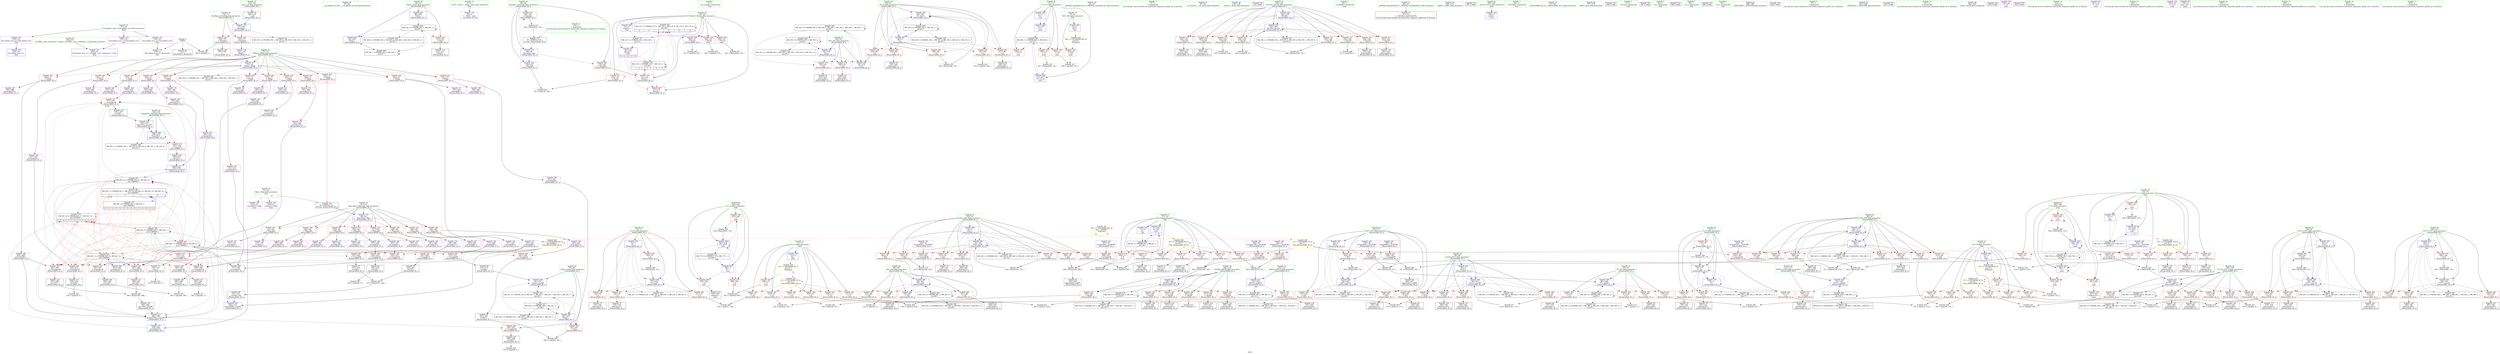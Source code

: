 digraph "SVFG" {
	label="SVFG";

	Node0x55fb1e7769a0 [shape=record,color=grey,label="{NodeID: 0\nNullPtr}"];
	Node0x55fb1e7769a0 -> Node0x55fb1e7b89b0[style=solid];
	Node0x55fb1e7769a0 -> Node0x55fb1e7cb370[style=solid];
	Node0x55fb1e7769a0 -> Node0x55fb1e7d7520[style=solid];
	Node0x55fb1e7d9aa0 [shape=record,color=grey,label="{NodeID: 526\n510 = cmp(509, 9, )\n}"];
	Node0x55fb1e7ca830 [shape=record,color=red,label="{NodeID: 360\n614\<--584\n\<--Y\nmain\n}"];
	Node0x55fb1e7ca830 -> Node0x55fb1e7d9f20[style=solid];
	Node0x55fb1e7c64c0 [shape=record,color=red,label="{NodeID: 277\n316\<--80\n\<--Y26\n_Z6searchRA5_A5_si\n}"];
	Node0x55fb1e7c64c0 -> Node0x55fb1e7c25b0[style=solid];
	Node0x55fb1e7ba270 [shape=record,color=purple,label="{NodeID: 194\n555\<--549\narrayidx231\<--\n_Z6searchRA5_A5_si\n}"];
	Node0x55fb1e7ba270 -> Node0x55fb1e7c1a50[style=solid];
	Node0x55fb1e7b7430 [shape=record,color=black,label="{NodeID: 111\n423\<--422\nidxprom152\<--\n_Z6searchRA5_A5_si\n}"];
	Node0x55fb1e7b56d0 [shape=record,color=green,label="{NodeID: 28\n39\<--40\n__cxx_global_var_init\<--__cxx_global_var_init_field_insensitive\n}"];
	Node0x55fb1e7f3740 [shape=record,color=black,label="{NodeID: 554\nMR_44V_2 = PHI(MR_44V_1, MR_44V_4, MR_44V_4, MR_44V_4, MR_44V_4, )\npts\{97 \}\n}"];
	Node0x55fb1e7d2810 [shape=record,color=grey,label="{NodeID: 471\n412 = Binary(411, 176, )\n}"];
	Node0x55fb1e7d2810 -> Node0x55fb1e7c1160[style=solid];
	Node0x55fb1e7c02c0 [shape=record,color=blue,label="{NodeID: 388\n88\<--231\nXX\<--add\n_Z6searchRA5_A5_si\n}"];
	Node0x55fb1e7c02c0 -> Node0x55fb1e7c6c10[style=dashed];
	Node0x55fb1e7c02c0 -> Node0x55fb1e7c6ce0[style=dashed];
	Node0x55fb1e7c02c0 -> Node0x55fb1e7c6db0[style=dashed];
	Node0x55fb1e7c02c0 -> Node0x55fb1e7c6e80[style=dashed];
	Node0x55fb1e7c02c0 -> Node0x55fb1e7c02c0[style=dashed];
	Node0x55fb1e7c02c0 -> Node0x55fb1e80b650[style=dashed];
	Node0x55fb1e7c7b80 [shape=record,color=red,label="{NodeID: 305\n392\<--98\n\<--X123\n_Z6searchRA5_A5_si\n}"];
	Node0x55fb1e7c7b80 -> Node0x55fb1e7b70f0[style=solid];
	Node0x55fb1e7bb930 [shape=record,color=red,label="{NodeID: 222\n425\<--19\n\<--C\n_Z6searchRA5_A5_si\n}"];
	Node0x55fb1e7bb930 -> Node0x55fb1e7b7500[style=solid];
	Node0x55fb1e7bd3e0 [shape=record,color=purple,label="{NodeID: 139\n45\<--4\n\<--_ZStL8__ioinit\n__cxx_global_var_init\n}"];
	Node0x55fb1e7b7ea0 [shape=record,color=green,label="{NodeID: 56\n112\<--113\nYY223\<--YY223_field_insensitive\n_Z6searchRA5_A5_si\n}"];
	Node0x55fb1e7b7ea0 -> Node0x55fb1e7c9240[style=solid];
	Node0x55fb1e7b7ea0 -> Node0x55fb1e7c1980[style=solid];
	Node0x55fb1e7d7260 [shape=record,color=grey,label="{NodeID: 499\n645 = cmp(644, 419, )\n}"];
	Node0x55fb1e7c1980 [shape=record,color=blue,label="{NodeID: 416\n112\<--545\nYY223\<--add226\n_Z6searchRA5_A5_si\n}"];
	Node0x55fb1e7c1980 -> Node0x55fb1e7c9240[style=dashed];
	Node0x55fb1e7c1980 -> Node0x55fb1e804350[style=dashed];
	Node0x55fb1e7c9240 [shape=record,color=red,label="{NodeID: 333\n553\<--112\n\<--YY223\n_Z6searchRA5_A5_si\n}"];
	Node0x55fb1e7c9240 -> Node0x55fb1e7bd0a0[style=solid];
	Node0x55fb1e7c4ed0 [shape=record,color=red,label="{NodeID: 250\n470\<--72\n\<--NMap\n_Z6searchRA5_A5_si\n}"];
	Node0x55fb1e7c4ed0 -> Node0x55fb1e7bf830[style=solid];
	Node0x55fb1e7c4ed0 -> Node0x55fb1e7bf900[style=solid];
	Node0x55fb1e7beb30 [shape=record,color=purple,label="{NodeID: 167\n269\<--266\narrayidx66\<--\n_Z6searchRA5_A5_si\n}"];
	Node0x55fb1e7b9710 [shape=record,color=black,label="{NodeID: 84\n256\<--255\nidxprom58\<--\n_Z6searchRA5_A5_si\n}"];
	Node0x55fb1e77a840 [shape=record,color=green,label="{NodeID: 1\n7\<--1\n__dso_handle\<--dummyObj\nGlob }"];
	Node0x55fb1e7d9c20 [shape=record,color=grey,label="{NodeID: 527\n205 = cmp(204, 9, )\n}"];
	Node0x55fb1e7ca900 [shape=record,color=red,label="{NodeID: 361\n621\<--584\n\<--Y\nmain\n}"];
	Node0x55fb1e7ca900 -> Node0x55fb1e7bd310[style=solid];
	Node0x55fb1e7c6590 [shape=record,color=red,label="{NodeID: 278\n295\<--82\n\<--Dir\n_Z6searchRA5_A5_si\n}"];
	Node0x55fb1e7c6590 -> Node0x55fb1e7b9e60[style=solid];
	Node0x55fb1e7ba340 [shape=record,color=red,label="{NodeID: 195\n593\<--8\n\<--NN\nmain\n}"];
	Node0x55fb1e7ba340 -> Node0x55fb1e7d7e20[style=solid];
	Node0x55fb1e7b7500 [shape=record,color=black,label="{NodeID: 112\n426\<--425\nidxprom154\<--\n_Z6searchRA5_A5_si\n}"];
	Node0x55fb1e7b57d0 [shape=record,color=green,label="{NodeID: 29\n43\<--44\n_ZNSt8ios_base4InitC1Ev\<--_ZNSt8ios_base4InitC1Ev_field_insensitive\n}"];
	Node0x55fb1e7f3c40 [shape=record,color=black,label="{NodeID: 555\nMR_46V_2 = PHI(MR_46V_1, MR_46V_4, MR_46V_4, MR_46V_4, MR_46V_4, )\npts\{99 \}\n}"];
	Node0x55fb1e7d2990 [shape=record,color=grey,label="{NodeID: 472\n651 = Binary(650, 176, )\n}"];
	Node0x55fb1e7c0390 [shape=record,color=blue,label="{NodeID: 389\n90\<--238\nYY\<--add49\n_Z6searchRA5_A5_si\n}"];
	Node0x55fb1e7c0390 -> Node0x55fb1e7c6f50[style=dashed];
	Node0x55fb1e7c0390 -> Node0x55fb1e7c7020[style=dashed];
	Node0x55fb1e7c0390 -> Node0x55fb1e7c70f0[style=dashed];
	Node0x55fb1e7c0390 -> Node0x55fb1e7c71c0[style=dashed];
	Node0x55fb1e7c0390 -> Node0x55fb1e7c0390[style=dashed];
	Node0x55fb1e7c0390 -> Node0x55fb1e80bb50[style=dashed];
	Node0x55fb1e7c7c50 [shape=record,color=red,label="{NodeID: 306\n411\<--98\n\<--X123\n_Z6searchRA5_A5_si\n}"];
	Node0x55fb1e7c7c50 -> Node0x55fb1e7d2810[style=solid];
	Node0x55fb1e7bba00 [shape=record,color=red,label="{NodeID: 223\n448\<--19\n\<--C\n_Z6searchRA5_A5_si\n}"];
	Node0x55fb1e7bba00 -> Node0x55fb1e7c28b0[style=solid];
	Node0x55fb1e7bd4b0 [shape=record,color=purple,label="{NodeID: 140\n620\<--21\narrayidx\<--Map\nmain\n}"];
	Node0x55fb1e7b7f70 [shape=record,color=green,label="{NodeID: 57\n135\<--136\ncall\<--call_field_insensitive\n_Z6searchRA5_A5_si\n}"];
	Node0x55fb1e7b7f70 -> Node0x55fb1e7b8ef0[style=solid];
	Node0x55fb1e7d73a0 [shape=record,color=grey,label="{NodeID: 500\n194 = cmp(192, 193, )\n}"];
	Node0x55fb1e7c1a50 [shape=record,color=blue,label="{NodeID: 417\n555\<--548\narrayidx231\<--conv227\n_Z6searchRA5_A5_si\n}"];
	Node0x55fb1e7c1a50 -> Node0x55fb1e804850[style=dashed];
	Node0x55fb1e7c9310 [shape=record,color=red,label="{NodeID: 334\n123\<--122\n\<--arrayidx2\n_Z6searchRA5_A5_si\n}"];
	Node0x55fb1e7c9310 -> Node0x55fb1e7b8e20[style=solid];
	Node0x55fb1e7c4fa0 [shape=record,color=red,label="{NodeID: 251\n489\<--72\n\<--NMap\n_Z6searchRA5_A5_si\n}"];
	Node0x55fb1e7c4fa0 -> Node0x55fb1e7bfb70[style=solid];
	Node0x55fb1e7c4fa0 -> Node0x55fb1e7bfc40[style=solid];
	Node0x55fb1e7bec00 [shape=record,color=purple,label="{NodeID: 168\n272\<--266\narrayidx68\<--\n_Z6searchRA5_A5_si\n}"];
	Node0x55fb1e7bec00 -> Node0x55fb1e7c97f0[style=solid];
	Node0x55fb1e7b97e0 [shape=record,color=black,label="{NodeID: 85\n259\<--258\nidxprom60\<--\n_Z6searchRA5_A5_si\n}"];
	Node0x55fb1e77a630 [shape=record,color=green,label="{NodeID: 2\n9\<--1\n\<--dummyObj\nCan only get source location for instruction, argument, global var or function.}"];
	Node0x55fb1e7d9da0 [shape=record,color=grey,label="{NodeID: 528\n610 = cmp(608, 609, )\n}"];
	Node0x55fb1e7ca9d0 [shape=record,color=red,label="{NodeID: 362\n628\<--584\n\<--Y\nmain\n}"];
	Node0x55fb1e7ca9d0 -> Node0x55fb1e7c3630[style=solid];
	Node0x55fb1e7c6660 [shape=record,color=red,label="{NodeID: 279\n303\<--82\n\<--Dir\n_Z6searchRA5_A5_si\n}"];
	Node0x55fb1e7c6660 -> Node0x55fb1e7ba000[style=solid];
	Node0x55fb1e7ba410 [shape=record,color=red,label="{NodeID: 196\n592\<--11\n\<--TT\nmain\n}"];
	Node0x55fb1e7ba410 -> Node0x55fb1e7d7e20[style=solid];
	Node0x55fb1e7b75d0 [shape=record,color=black,label="{NodeID: 113\n429\<--428\nconv156\<--\n_Z6searchRA5_A5_si\n}"];
	Node0x55fb1e7b75d0 -> Node0x55fb1e7d9920[style=solid];
	Node0x55fb1e7b58d0 [shape=record,color=green,label="{NodeID: 30\n49\<--50\n__cxa_atexit\<--__cxa_atexit_field_insensitive\n}"];
	Node0x55fb1e7f4140 [shape=record,color=black,label="{NodeID: 556\nMR_48V_2 = PHI(MR_48V_1, MR_48V_3, MR_48V_3, MR_48V_3, MR_48V_3, )\npts\{101 \}\n}"];
	Node0x55fb1e7d2b10 [shape=record,color=grey,label="{NodeID: 473\n657 = Binary(656, 176, )\n}"];
	Node0x55fb1e7d2b10 -> Node0x55fb1e7d0140[style=solid];
	Node0x55fb1e7c0460 [shape=record,color=blue,label="{NodeID: 390\n84\<--274\nTemp\<--conv69\n_Z6searchRA5_A5_si\n}"];
	Node0x55fb1e7c0460 -> Node0x55fb1e7f7840[style=dashed];
	Node0x55fb1e7c7d20 [shape=record,color=red,label="{NodeID: 307\n378\<--100\n\<--Y127\n_Z6searchRA5_A5_si\n}"];
	Node0x55fb1e7c7d20 -> Node0x55fb1e7d9020[style=solid];
	Node0x55fb1e7bbad0 [shape=record,color=red,label="{NodeID: 224\n484\<--19\n\<--C\n_Z6searchRA5_A5_si\n}"];
	Node0x55fb1e7bbad0 -> Node0x55fb1e7bc470[style=solid];
	Node0x55fb1e7bd580 [shape=record,color=purple,label="{NodeID: 141\n623\<--21\narrayidx13\<--Map\nmain\n}"];
	Node0x55fb1e7b8040 [shape=record,color=green,label="{NodeID: 58\n138\<--139\n_Znwm\<--_Znwm_field_insensitive\n}"];
	Node0x55fb1e22c900 [shape=record,color=black,label="{NodeID: 750\n46 = PHI()\n}"];
	Node0x55fb1e7d7520 [shape=record,color=grey,label="{NodeID: 501\n565 = cmp(564, 3, )\n}"];
	Node0x55fb1e7c1b20 [shape=record,color=blue,label="{NodeID: 418\n102\<--560\nDir159\<--inc234\n_Z6searchRA5_A5_si\n}"];
	Node0x55fb1e7c1b20 -> Node0x55fb1e7c8060[style=dashed];
	Node0x55fb1e7c1b20 -> Node0x55fb1e7c8130[style=dashed];
	Node0x55fb1e7c1b20 -> Node0x55fb1e7c8200[style=dashed];
	Node0x55fb1e7c1b20 -> Node0x55fb1e7c82d0[style=dashed];
	Node0x55fb1e7c1b20 -> Node0x55fb1e7c83a0[style=dashed];
	Node0x55fb1e7c1b20 -> Node0x55fb1e7c8470[style=dashed];
	Node0x55fb1e7c1b20 -> Node0x55fb1e7c8540[style=dashed];
	Node0x55fb1e7c1b20 -> Node0x55fb1e7c8610[style=dashed];
	Node0x55fb1e7c1b20 -> Node0x55fb1e7c1b20[style=dashed];
	Node0x55fb1e7c1b20 -> Node0x55fb1e7f4640[style=dashed];
	Node0x55fb1e7c93e0 [shape=record,color=red,label="{NodeID: 335\n164\<--163\n\<--arrayidx14\n_Z6searchRA5_A5_si\n}"];
	Node0x55fb1e7c93e0 -> Node0x55fb1e7cba20[style=solid];
	Node0x55fb1e7c5070 [shape=record,color=red,label="{NodeID: 252\n501\<--72\n\<--NMap\n_Z6searchRA5_A5_si\n}"];
	Node0x55fb1e7c5070 -> Node0x55fb1e7bfd10[style=solid];
	Node0x55fb1e7c5070 -> Node0x55fb1e7bfde0[style=solid];
	Node0x55fb1e7becd0 [shape=record,color=purple,label="{NodeID: 169\n287\<--284\narrayidx75\<--\n_Z6searchRA5_A5_si\n}"];
	Node0x55fb1e7b98b0 [shape=record,color=black,label="{NodeID: 86\n262\<--261\nconv62\<--\n_Z6searchRA5_A5_si\n}"];
	Node0x55fb1e7b98b0 -> Node0x55fb1e7d7b20[style=solid];
	Node0x55fb1e779800 [shape=record,color=green,label="{NodeID: 3\n25\<--1\n_ZL5XOffs\<--dummyObj\nGlob }"];
	Node0x55fb1e7d9f20 [shape=record,color=grey,label="{NodeID: 529\n616 = cmp(614, 615, )\n}"];
	Node0x55fb1e7caaa0 [shape=record,color=blue,label="{NodeID: 363\n8\<--9\nNN\<--\nGlob }"];
	Node0x55fb1e7caaa0 -> Node0x55fb1e811060[style=dashed];
	Node0x55fb1e7c6730 [shape=record,color=red,label="{NodeID: 280\n263\<--84\n\<--Temp\n_Z6searchRA5_A5_si\n}"];
	Node0x55fb1e7c6730 -> Node0x55fb1e7d7b20[style=solid];
	Node0x55fb1e7ba4e0 [shape=record,color=red,label="{NodeID: 197\n639\<--11\n\<--TT\nmain\n}"];
	Node0x55fb1e7b76a0 [shape=record,color=black,label="{NodeID: 114\n443\<--442\nidxprom167\<--\n_Z6searchRA5_A5_si\n}"];
	Node0x55fb1e7b59d0 [shape=record,color=green,label="{NodeID: 31\n48\<--54\n_ZNSt8ios_base4InitD1Ev\<--_ZNSt8ios_base4InitD1Ev_field_insensitive\n}"];
	Node0x55fb1e7b59d0 -> Node0x55fb1e7b8b80[style=solid];
	Node0x55fb1e7f4640 [shape=record,color=black,label="{NodeID: 557\nMR_50V_2 = PHI(MR_50V_1, MR_50V_4, MR_50V_6, MR_50V_1, MR_50V_6, )\npts\{103 \}\n}"];
	Node0x55fb1e7d2c90 [shape=record,color=grey,label="{NodeID: 474\n545 = Binary(540, 544, )\n}"];
	Node0x55fb1e7d2c90 -> Node0x55fb1e7c1980[style=solid];
	Node0x55fb1e7c0530 [shape=record,color=blue,label="{NodeID: 391\n82\<--276\nDir\<--\n_Z6searchRA5_A5_si\n}"];
	Node0x55fb1e7c0530 -> Node0x55fb1e7f7340[style=dashed];
	Node0x55fb1e7c7df0 [shape=record,color=red,label="{NodeID: 308\n386\<--100\n\<--Y127\n_Z6searchRA5_A5_si\n}"];
	Node0x55fb1e7c7df0 -> Node0x55fb1e7b6f50[style=solid];
	Node0x55fb1e7bbba0 [shape=record,color=red,label="{NodeID: 225\n540\<--19\n\<--C\n_Z6searchRA5_A5_si\n}"];
	Node0x55fb1e7bbba0 -> Node0x55fb1e7d2c90[style=solid];
	Node0x55fb1e7bd650 [shape=record,color=purple,label="{NodeID: 142\n229\<--25\narrayidx46\<--_ZL5XOffs\n_Z6searchRA5_A5_si\n}"];
	Node0x55fb1e7bd650 -> Node0x55fb1e7c9580[style=solid];
	Node0x55fb1e7b8140 [shape=record,color=green,label="{NodeID: 59\n569\<--570\n_ZdlPv\<--_ZdlPv_field_insensitive\n}"];
	Node0x55fb1e83f060 [shape=record,color=black,label="{NodeID: 751\n587 = PHI()\n}"];
	Node0x55fb1e7d76a0 [shape=record,color=grey,label="{NodeID: 502\n188 = cmp(186, 187, )\n}"];
	Node0x55fb1e7c1bf0 [shape=record,color=blue,label="{NodeID: 419\n580\<--9\nretval\<--\nmain\n}"];
	Node0x55fb1e7c94b0 [shape=record,color=red,label="{NodeID: 336\n203\<--202\n\<--arrayidx33\n_Z6searchRA5_A5_si\n}"];
	Node0x55fb1e7c94b0 -> Node0x55fb1e7b94a0[style=solid];
	Node0x55fb1e7c5140 [shape=record,color=red,label="{NodeID: 253\n512\<--72\n\<--NMap\n_Z6searchRA5_A5_si\n}"];
	Node0x55fb1e7c5140 -> Node0x55fb1e7bfeb0[style=solid];
	Node0x55fb1e7c5140 -> Node0x55fb1e7ba0d0[style=solid];
	Node0x55fb1e7beda0 [shape=record,color=purple,label="{NodeID: 170\n290\<--284\narrayidx77\<--\n_Z6searchRA5_A5_si\n}"];
	Node0x55fb1e7beda0 -> Node0x55fb1e7c98c0[style=solid];
	Node0x55fb1e7b9980 [shape=record,color=black,label="{NodeID: 87\n268\<--267\nidxprom65\<--\n_Z6searchRA5_A5_si\n}"];
	Node0x55fb1e771030 [shape=record,color=green,label="{NodeID: 4\n26\<--1\n_ZL5YOffs\<--dummyObj\nGlob }"];
	Node0x55fb1e7da0a0 [shape=record,color=grey,label="{NodeID: 530\n214 = cmp(212, 213, )\n}"];
	Node0x55fb1e7cab70 [shape=record,color=blue,label="{NodeID: 364\n11\<--9\nTT\<--\nGlob }"];
	Node0x55fb1e7cab70 -> Node0x55fb1e7c1cc0[style=dashed];
	Node0x55fb1e7c6800 [shape=record,color=red,label="{NodeID: 281\n222\<--86\n\<--D\n_Z6searchRA5_A5_si\n}"];
	Node0x55fb1e7c6800 -> Node0x55fb1e7d94a0[style=solid];
	Node0x55fb1e7ba5b0 [shape=record,color=red,label="{NodeID: 198\n656\<--11\n\<--TT\nmain\n}"];
	Node0x55fb1e7ba5b0 -> Node0x55fb1e7d2b10[style=solid];
	Node0x55fb1e7b7770 [shape=record,color=black,label="{NodeID: 115\n450\<--449\nidxprom171\<--\n_Z6searchRA5_A5_si\n}"];
	Node0x55fb1e7b5ad0 [shape=record,color=green,label="{NodeID: 32\n61\<--62\n_Z6searchRA5_A5_si\<--_Z6searchRA5_A5_si_field_insensitive\n}"];
	Node0x55fb1e7f4b40 [shape=record,color=black,label="{NodeID: 558\nMR_52V_2 = PHI(MR_52V_1, MR_52V_6, MR_52V_8, MR_52V_1, MR_52V_8, )\npts\{105 \}\n}"];
	Node0x55fb1e7d2e10 [shape=record,color=grey,label="{NodeID: 475\n538 = Binary(533, 537, )\n}"];
	Node0x55fb1e7d2e10 -> Node0x55fb1e7c18b0[style=solid];
	Node0x55fb1e7c0600 [shape=record,color=blue,label="{NodeID: 392\n86\<--281\nD\<--inc72\n_Z6searchRA5_A5_si\n}"];
	Node0x55fb1e7c0600 -> Node0x55fb1e7c6800[style=dashed];
	Node0x55fb1e7c0600 -> Node0x55fb1e7c68d0[style=dashed];
	Node0x55fb1e7c0600 -> Node0x55fb1e7c69a0[style=dashed];
	Node0x55fb1e7c0600 -> Node0x55fb1e7c6a70[style=dashed];
	Node0x55fb1e7c0600 -> Node0x55fb1e7c6b40[style=dashed];
	Node0x55fb1e7c0600 -> Node0x55fb1e7c0600[style=dashed];
	Node0x55fb1e7c0600 -> Node0x55fb1e80b150[style=dashed];
	Node0x55fb1e7c7ec0 [shape=record,color=red,label="{NodeID: 309\n395\<--100\n\<--Y127\n_Z6searchRA5_A5_si\n}"];
	Node0x55fb1e7c7ec0 -> Node0x55fb1e7b71c0[style=solid];
	Node0x55fb1e7bbc70 [shape=record,color=red,label="{NodeID: 226\n603\<--19\n\<--C\nmain\n}"];
	Node0x55fb1e7bbc70 -> Node0x55fb1e7c3930[style=solid];
	Node0x55fb1e7bd720 [shape=record,color=purple,label="{NodeID: 143\n297\<--25\narrayidx80\<--_ZL5XOffs\n_Z6searchRA5_A5_si\n}"];
	Node0x55fb1e7bd720 -> Node0x55fb1e7c9990[style=solid];
	Node0x55fb1e7b8240 [shape=record,color=green,label="{NodeID: 60\n577\<--578\nmain\<--main_field_insensitive\n}"];
	Node0x55fb1e83f160 [shape=record,color=black,label="{NodeID: 752\n596 = PHI()\n}"];
	Node0x55fb1e7d7820 [shape=record,color=grey,label="{NodeID: 503\n374 = cmp(372, 373, )\n}"];
	Node0x55fb1e7c1cc0 [shape=record,color=blue,label="{NodeID: 420\n11\<--176\nTT\<--\nmain\n}"];
	Node0x55fb1e7c1cc0 -> Node0x55fb1e7f7d40[style=dashed];
	Node0x55fb1e7c9580 [shape=record,color=red,label="{NodeID: 337\n230\<--229\n\<--arrayidx46\n_Z6searchRA5_A5_si\n}"];
	Node0x55fb1e7c9580 -> Node0x55fb1e7c2130[style=solid];
	Node0x55fb1e7c5210 [shape=record,color=red,label="{NodeID: 254\n522\<--72\n\<--NMap\n_Z6searchRA5_A5_si\n|{<s0>4}}"];
	Node0x55fb1e7c5210:s0 -> Node0x55fb1e83f960[style=solid,color=red];
	Node0x55fb1e7bee70 [shape=record,color=purple,label="{NodeID: 171\n301\<--293\narrayidx83\<--\n_Z6searchRA5_A5_si\n}"];
	Node0x55fb1e7b9a50 [shape=record,color=black,label="{NodeID: 88\n271\<--270\nidxprom67\<--\n_Z6searchRA5_A5_si\n}"];
	Node0x55fb1e776fc0 [shape=record,color=green,label="{NodeID: 5\n27\<--1\n_ZSt3cin\<--dummyObj\nGlob }"];
	Node0x55fb1e7da220 [shape=record,color=grey,label="{NodeID: 531\n210 = cmp(208, 209, )\n}"];
	Node0x55fb1e7cac70 [shape=record,color=blue,label="{NodeID: 365\n13\<--9\nN\<--\nGlob }"];
	Node0x55fb1e7cac70 -> Node0x55fb1e810c00[style=dashed];
	Node0x55fb1e7c68d0 [shape=record,color=red,label="{NodeID: 282\n227\<--86\n\<--D\n_Z6searchRA5_A5_si\n}"];
	Node0x55fb1e7c68d0 -> Node0x55fb1e7b9570[style=solid];
	Node0x55fb1e7ba680 [shape=record,color=red,label="{NodeID: 199\n148\<--13\n\<--N\n_Z6searchRA5_A5_si\n}"];
	Node0x55fb1e7ba680 -> Node0x55fb1e7d8120[style=solid];
	Node0x55fb1e7bc130 [shape=record,color=black,label="{NodeID: 116\n472\<--471\nidxprom183\<--\n_Z6searchRA5_A5_si\n}"];
	Node0x55fb1e7b5bd0 [shape=record,color=green,label="{NodeID: 33\n66\<--67\nMap.addr\<--Map.addr_field_insensitive\n_Z6searchRA5_A5_si\n}"];
	Node0x55fb1e7b5bd0 -> Node0x55fb1e7c3fa0[style=solid];
	Node0x55fb1e7b5bd0 -> Node0x55fb1e7c4030[style=solid];
	Node0x55fb1e7b5bd0 -> Node0x55fb1e7c4100[style=solid];
	Node0x55fb1e7b5bd0 -> Node0x55fb1e7c41d0[style=solid];
	Node0x55fb1e7b5bd0 -> Node0x55fb1e7c42a0[style=solid];
	Node0x55fb1e7b5bd0 -> Node0x55fb1e7c4370[style=solid];
	Node0x55fb1e7b5bd0 -> Node0x55fb1e7c4440[style=solid];
	Node0x55fb1e7b5bd0 -> Node0x55fb1e7c4510[style=solid];
	Node0x55fb1e7b5bd0 -> Node0x55fb1e7cb470[style=solid];
	Node0x55fb1e7f5040 [shape=record,color=black,label="{NodeID: 559\nMR_54V_2 = PHI(MR_54V_1, MR_54V_5, MR_54V_7, MR_54V_1, MR_54V_7, )\npts\{107 \}\n}"];
	Node0x55fb1e7d2f90 [shape=record,color=grey,label="{NodeID: 476\n322 = Binary(321, 176, )\n}"];
	Node0x55fb1e7d2f90 -> Node0x55fb1e7c0870[style=solid];
	Node0x55fb1e7c06d0 [shape=record,color=blue,label="{NodeID: 393\n309\<--313\narrayidx88\<--conv90\n_Z6searchRA5_A5_si\n}"];
	Node0x55fb1e7c06d0 -> Node0x55fb1e80c050[style=dashed];
	Node0x55fb1e7c7f90 [shape=record,color=red,label="{NodeID: 310\n406\<--100\n\<--Y127\n_Z6searchRA5_A5_si\n}"];
	Node0x55fb1e7c7f90 -> Node0x55fb1e7d2510[style=solid];
	Node0x55fb1e7bbd40 [shape=record,color=red,label="{NodeID: 227\n129\<--23\n\<--Result\n_Z6searchRA5_A5_si\n}"];
	Node0x55fb1e7bbd40 -> Node0x55fb1e7d8ba0[style=solid];
	Node0x55fb1e7bd7f0 [shape=record,color=purple,label="{NodeID: 144\n444\<--25\narrayidx168\<--_ZL5XOffs\n_Z6searchRA5_A5_si\n}"];
	Node0x55fb1e7bd7f0 -> Node0x55fb1e7c9f40[style=solid];
	Node0x55fb1e7b8340 [shape=record,color=green,label="{NodeID: 61\n580\<--581\nretval\<--retval_field_insensitive\nmain\n}"];
	Node0x55fb1e7b8340 -> Node0x55fb1e7c1bf0[style=solid];
	Node0x55fb1e83f2c0 [shape=record,color=black,label="{NodeID: 753\n597 = PHI()\n}"];
	Node0x55fb1e7d79a0 [shape=record,color=grey,label="{NodeID: 504\n467 = cmp(465, 466, )\n}"];
	Node0x55fb1e7c1d90 [shape=record,color=blue,label="{NodeID: 421\n17\<--601\nR\<--dec\nmain\n|{|<s1>12}}"];
	Node0x55fb1e7c1d90 -> Node0x55fb1e7f8240[style=dashed];
	Node0x55fb1e7c1d90:s1 -> Node0x55fb1e811410[style=dashed,color=red];
	Node0x55fb1e7c9650 [shape=record,color=red,label="{NodeID: 338\n237\<--236\n\<--arrayidx48\n_Z6searchRA5_A5_si\n}"];
	Node0x55fb1e7c9650 -> Node0x55fb1e7c2d30[style=solid];
	Node0x55fb1e7c52e0 [shape=record,color=red,label="{NodeID: 255\n549\<--72\n\<--NMap\n_Z6searchRA5_A5_si\n}"];
	Node0x55fb1e7c52e0 -> Node0x55fb1e7ba1a0[style=solid];
	Node0x55fb1e7c52e0 -> Node0x55fb1e7ba270[style=solid];
	Node0x55fb1e7bef40 [shape=record,color=purple,label="{NodeID: 172\n309\<--293\narrayidx88\<--\n_Z6searchRA5_A5_si\n}"];
	Node0x55fb1e7bef40 -> Node0x55fb1e7c9b30[style=solid];
	Node0x55fb1e7bef40 -> Node0x55fb1e7c06d0[style=solid];
	Node0x55fb1e7b9b20 [shape=record,color=black,label="{NodeID: 89\n274\<--273\nconv69\<--\n_Z6searchRA5_A5_si\n}"];
	Node0x55fb1e7b9b20 -> Node0x55fb1e7c0460[style=solid];
	Node0x55fb1e776b40 [shape=record,color=green,label="{NodeID: 6\n28\<--1\n.str\<--dummyObj\nGlob }"];
	Node0x55fb1e7cad70 [shape=record,color=blue,label="{NodeID: 366\n15\<--9\nM\<--\nGlob }"];
	Node0x55fb1e7cad70 -> Node0x55fb1e810ce0[style=dashed];
	Node0x55fb1e7c69a0 [shape=record,color=red,label="{NodeID: 283\n234\<--86\n\<--D\n_Z6searchRA5_A5_si\n}"];
	Node0x55fb1e7c69a0 -> Node0x55fb1e7b9640[style=solid];
	Node0x55fb1e7ba750 [shape=record,color=red,label="{NodeID: 200\n187\<--13\n\<--N\n_Z6searchRA5_A5_si\n}"];
	Node0x55fb1e7ba750 -> Node0x55fb1e7d76a0[style=solid];
	Node0x55fb1e7bc200 [shape=record,color=black,label="{NodeID: 117\n475\<--474\nidxprom185\<--\n_Z6searchRA5_A5_si\n}"];
	Node0x55fb1e7b5ca0 [shape=record,color=green,label="{NodeID: 34\n68\<--69\nDay.addr\<--Day.addr_field_insensitive\n_Z6searchRA5_A5_si\n}"];
	Node0x55fb1e7b5ca0 -> Node0x55fb1e7c45e0[style=solid];
	Node0x55fb1e7b5ca0 -> Node0x55fb1e7c46b0[style=solid];
	Node0x55fb1e7b5ca0 -> Node0x55fb1e7c4780[style=solid];
	Node0x55fb1e7b5ca0 -> Node0x55fb1e7cb540[style=solid];
	Node0x55fb1e7f5540 [shape=record,color=black,label="{NodeID: 560\nMR_56V_2 = PHI(MR_56V_1, MR_56V_5, MR_56V_7, MR_56V_1, MR_56V_7, )\npts\{109 \}\n}"];
	Node0x55fb1e7d3110 [shape=record,color=grey,label="{NodeID: 477\n560 = Binary(559, 176, )\n}"];
	Node0x55fb1e7d3110 -> Node0x55fb1e7c1b20[style=solid];
	Node0x55fb1e7c07a0 [shape=record,color=blue,label="{NodeID: 394\n80\<--317\nY26\<--inc92\n_Z6searchRA5_A5_si\n}"];
	Node0x55fb1e7c07a0 -> Node0x55fb1e7c5fe0[style=dashed];
	Node0x55fb1e7c07a0 -> Node0x55fb1e7c60b0[style=dashed];
	Node0x55fb1e7c07a0 -> Node0x55fb1e7c6180[style=dashed];
	Node0x55fb1e7c07a0 -> Node0x55fb1e7c6250[style=dashed];
	Node0x55fb1e7c07a0 -> Node0x55fb1e7c6320[style=dashed];
	Node0x55fb1e7c07a0 -> Node0x55fb1e7c63f0[style=dashed];
	Node0x55fb1e7c07a0 -> Node0x55fb1e7c64c0[style=dashed];
	Node0x55fb1e7c07a0 -> Node0x55fb1e7bff80[style=dashed];
	Node0x55fb1e7c07a0 -> Node0x55fb1e7c07a0[style=dashed];
	Node0x55fb1e7c07a0 -> Node0x55fb1e7f0f40[style=dashed];
	Node0x55fb1e7c8060 [shape=record,color=red,label="{NodeID: 311\n434\<--102\n\<--Dir159\n_Z6searchRA5_A5_si\n}"];
	Node0x55fb1e7c8060 -> Node0x55fb1e7d97a0[style=solid];
	Node0x55fb1e7bbe10 [shape=record,color=red,label="{NodeID: 228\n526\<--23\n\<--Result\n_Z6searchRA5_A5_si\n}"];
	Node0x55fb1e7bbe10 -> Node0x55fb1e7c3ab0[style=solid];
	Node0x55fb1e7bd8c0 [shape=record,color=purple,label="{NodeID: 145\n536\<--25\narrayidx221\<--_ZL5XOffs\n_Z6searchRA5_A5_si\n}"];
	Node0x55fb1e7bd8c0 -> Node0x55fb1e7ca420[style=solid];
	Node0x55fb1e7b8410 [shape=record,color=green,label="{NodeID: 62\n582\<--583\nX\<--X_field_insensitive\nmain\n}"];
	Node0x55fb1e7b8410 -> Node0x55fb1e7ca5c0[style=solid];
	Node0x55fb1e7b8410 -> Node0x55fb1e7ca690[style=solid];
	Node0x55fb1e7b8410 -> Node0x55fb1e7ca760[style=solid];
	Node0x55fb1e7b8410 -> Node0x55fb1e7cfd70[style=solid];
	Node0x55fb1e7b8410 -> Node0x55fb1e7cffa0[style=solid];
	Node0x55fb1e83f3c0 [shape=record,color=black,label="{NodeID: 754\n598 = PHI()\n}"];
	Node0x55fb1e7d7b20 [shape=record,color=grey,label="{NodeID: 505\n264 = cmp(262, 263, )\n}"];
	Node0x55fb1e7c1e60 [shape=record,color=blue,label="{NodeID: 422\n19\<--604\nC\<--dec5\nmain\n|{|<s1>12}}"];
	Node0x55fb1e7c1e60 -> Node0x55fb1e7f8740[style=dashed];
	Node0x55fb1e7c1e60:s1 -> Node0x55fb1e8114f0[style=dashed,color=red];
	Node0x55fb1e7c9720 [shape=record,color=red,label="{NodeID: 339\n261\<--260\n\<--arrayidx61\n_Z6searchRA5_A5_si\n}"];
	Node0x55fb1e7c9720 -> Node0x55fb1e7b98b0[style=solid];
	Node0x55fb1e7c53b0 [shape=record,color=red,label="{NodeID: 256\n147\<--74\n\<--X\n_Z6searchRA5_A5_si\n}"];
	Node0x55fb1e7c53b0 -> Node0x55fb1e7d8120[style=solid];
	Node0x55fb1e7bf010 [shape=record,color=purple,label="{NodeID: 173\n340\<--337\narrayidx106\<--\n_Z6searchRA5_A5_si\n}"];
	Node0x55fb1e7b9bf0 [shape=record,color=black,label="{NodeID: 90\n286\<--285\nidxprom74\<--\n_Z6searchRA5_A5_si\n}"];
	Node0x55fb1e776bd0 [shape=record,color=green,label="{NodeID: 7\n30\<--1\n.str.1\<--dummyObj\nGlob }"];
	Node0x55fb1e7cae70 [shape=record,color=blue,label="{NodeID: 367\n17\<--9\nR\<--\nGlob }"];
	Node0x55fb1e7cae70 -> Node0x55fb1e7f8240[style=dashed];
	Node0x55fb1e7c6a70 [shape=record,color=red,label="{NodeID: 284\n276\<--86\n\<--D\n_Z6searchRA5_A5_si\n}"];
	Node0x55fb1e7c6a70 -> Node0x55fb1e7c0530[style=solid];
	Node0x55fb1e7ba820 [shape=record,color=red,label="{NodeID: 201\n244\<--13\n\<--N\n_Z6searchRA5_A5_si\n}"];
	Node0x55fb1e7ba820 -> Node0x55fb1e7d8a20[style=solid];
	Node0x55fb1e7bc2d0 [shape=record,color=black,label="{NodeID: 118\n478\<--477\nconv187\<--\n_Z6searchRA5_A5_si\n}"];
	Node0x55fb1e7bc2d0 -> Node0x55fb1e7c1640[style=solid];
	Node0x55fb1e7b5d70 [shape=record,color=green,label="{NodeID: 35\n70\<--71\nNewMap\<--NewMap_field_insensitive\n_Z6searchRA5_A5_si\n}"];
	Node0x55fb1e7b5d70 -> Node0x55fb1e7c4850[style=solid];
	Node0x55fb1e7b5d70 -> Node0x55fb1e7c4920[style=solid];
	Node0x55fb1e7b5d70 -> Node0x55fb1e7cb6e0[style=solid];
	Node0x55fb1e7f5a40 [shape=record,color=black,label="{NodeID: 561\nMR_58V_2 = PHI(MR_58V_1, MR_58V_3, MR_58V_7, MR_58V_1, MR_58V_7, )\npts\{111 \}\n}"];
	Node0x55fb1e7c1fb0 [shape=record,color=grey,label="{NodeID: 478\n281 = Binary(280, 176, )\n}"];
	Node0x55fb1e7c1fb0 -> Node0x55fb1e7c0600[style=solid];
	Node0x55fb1e7c0870 [shape=record,color=blue,label="{NodeID: 395\n78\<--322\nX22\<--inc95\n_Z6searchRA5_A5_si\n}"];
	Node0x55fb1e7c0870 -> Node0x55fb1e7c5a30[style=dashed];
	Node0x55fb1e7c0870 -> Node0x55fb1e7c5b00[style=dashed];
	Node0x55fb1e7c0870 -> Node0x55fb1e7c5bd0[style=dashed];
	Node0x55fb1e7c0870 -> Node0x55fb1e7c5ca0[style=dashed];
	Node0x55fb1e7c0870 -> Node0x55fb1e7c5d70[style=dashed];
	Node0x55fb1e7c0870 -> Node0x55fb1e7c5e40[style=dashed];
	Node0x55fb1e7c0870 -> Node0x55fb1e7c5f10[style=dashed];
	Node0x55fb1e7c0870 -> Node0x55fb1e7c0870[style=dashed];
	Node0x55fb1e7c0870 -> Node0x55fb1e7f0a40[style=dashed];
	Node0x55fb1e7c8130 [shape=record,color=red,label="{NodeID: 312\n438\<--102\n\<--Dir159\n_Z6searchRA5_A5_si\n}"];
	Node0x55fb1e7c8130 -> Node0x55fb1e7d9620[style=solid];
	Node0x55fb1e7bbee0 [shape=record,color=red,label="{NodeID: 229\n644\<--23\n\<--Result\nmain\n}"];
	Node0x55fb1e7bbee0 -> Node0x55fb1e7d7260[style=solid];
	Node0x55fb1e7bd990 [shape=record,color=purple,label="{NodeID: 146\n236\<--26\narrayidx48\<--_ZL5YOffs\n_Z6searchRA5_A5_si\n}"];
	Node0x55fb1e7bd990 -> Node0x55fb1e7c9650[style=solid];
	Node0x55fb1e7b84e0 [shape=record,color=green,label="{NodeID: 63\n584\<--585\nY\<--Y_field_insensitive\nmain\n}"];
	Node0x55fb1e7b84e0 -> Node0x55fb1e7ca830[style=solid];
	Node0x55fb1e7b84e0 -> Node0x55fb1e7ca900[style=solid];
	Node0x55fb1e7b84e0 -> Node0x55fb1e7ca9d0[style=solid];
	Node0x55fb1e7b84e0 -> Node0x55fb1e7cfe00[style=solid];
	Node0x55fb1e7b84e0 -> Node0x55fb1e7cfed0[style=solid];
	Node0x55fb1e83f4c0 [shape=record,color=black,label="{NodeID: 755\n599 = PHI()\n}"];
	Node0x55fb1e7d7ca0 [shape=record,color=grey,label="{NodeID: 506\n252 = cmp(250, 251, )\n}"];
	Node0x55fb1e7cfd70 [shape=record,color=blue,label="{NodeID: 423\n582\<--9\nX\<--\nmain\n}"];
	Node0x55fb1e7cfd70 -> Node0x55fb1e7ca5c0[style=dashed];
	Node0x55fb1e7cfd70 -> Node0x55fb1e7ca690[style=dashed];
	Node0x55fb1e7cfd70 -> Node0x55fb1e7ca760[style=dashed];
	Node0x55fb1e7cfd70 -> Node0x55fb1e7cffa0[style=dashed];
	Node0x55fb1e7cfd70 -> Node0x55fb1e7ec540[style=dashed];
	Node0x55fb1e7c97f0 [shape=record,color=red,label="{NodeID: 340\n273\<--272\n\<--arrayidx68\n_Z6searchRA5_A5_si\n}"];
	Node0x55fb1e7c97f0 -> Node0x55fb1e7b9b20[style=solid];
	Node0x55fb1e7c5480 [shape=record,color=red,label="{NodeID: 257\n158\<--74\n\<--X\n_Z6searchRA5_A5_si\n}"];
	Node0x55fb1e7c5480 -> Node0x55fb1e7b8fc0[style=solid];
	Node0x55fb1e7bf0e0 [shape=record,color=purple,label="{NodeID: 174\n343\<--337\narrayidx108\<--\n_Z6searchRA5_A5_si\n}"];
	Node0x55fb1e7bf0e0 -> Node0x55fb1e7c9c00[style=solid];
	Node0x55fb1e7b9cc0 [shape=record,color=black,label="{NodeID: 91\n289\<--288\nidxprom76\<--\n_Z6searchRA5_A5_si\n}"];
	Node0x55fb1e778d40 [shape=record,color=green,label="{NodeID: 8\n32\<--1\n.str.2\<--dummyObj\nGlob }"];
	Node0x55fb1e7caf70 [shape=record,color=blue,label="{NodeID: 368\n19\<--9\nC\<--\nGlob }"];
	Node0x55fb1e7caf70 -> Node0x55fb1e7f8740[style=dashed];
	Node0x55fb1e7c6b40 [shape=record,color=red,label="{NodeID: 285\n280\<--86\n\<--D\n_Z6searchRA5_A5_si\n}"];
	Node0x55fb1e7c6b40 -> Node0x55fb1e7c1fb0[style=solid];
	Node0x55fb1e7ba8f0 [shape=record,color=red,label="{NodeID: 202\n328\<--13\n\<--N\n_Z6searchRA5_A5_si\n}"];
	Node0x55fb1e7ba8f0 -> Node0x55fb1e7d9320[style=solid];
	Node0x55fb1e7bc3a0 [shape=record,color=black,label="{NodeID: 119\n482\<--481\nidxprom188\<--\n_Z6searchRA5_A5_si\n}"];
	Node0x55fb1e7b5e40 [shape=record,color=green,label="{NodeID: 36\n72\<--73\nNMap\<--NMap_field_insensitive\n_Z6searchRA5_A5_si\n}"];
	Node0x55fb1e7b5e40 -> Node0x55fb1e7c49f0[style=solid];
	Node0x55fb1e7b5e40 -> Node0x55fb1e7c4ac0[style=solid];
	Node0x55fb1e7b5e40 -> Node0x55fb1e7c4b90[style=solid];
	Node0x55fb1e7b5e40 -> Node0x55fb1e7c4c60[style=solid];
	Node0x55fb1e7b5e40 -> Node0x55fb1e7c4d30[style=solid];
	Node0x55fb1e7b5e40 -> Node0x55fb1e7c4e00[style=solid];
	Node0x55fb1e7b5e40 -> Node0x55fb1e7c4ed0[style=solid];
	Node0x55fb1e7b5e40 -> Node0x55fb1e7c4fa0[style=solid];
	Node0x55fb1e7b5e40 -> Node0x55fb1e7c5070[style=solid];
	Node0x55fb1e7b5e40 -> Node0x55fb1e7c5140[style=solid];
	Node0x55fb1e7b5e40 -> Node0x55fb1e7c5210[style=solid];
	Node0x55fb1e7b5e40 -> Node0x55fb1e7c52e0[style=solid];
	Node0x55fb1e7b5e40 -> Node0x55fb1e7cb7b0[style=solid];
	Node0x55fb1e7f5f40 [shape=record,color=black,label="{NodeID: 562\nMR_60V_2 = PHI(MR_60V_1, MR_60V_3, MR_60V_7, MR_60V_1, MR_60V_7, )\npts\{113 \}\n}"];
	Node0x55fb1e7c2130 [shape=record,color=grey,label="{NodeID: 479\n231 = Binary(226, 230, )\n}"];
	Node0x55fb1e7c2130 -> Node0x55fb1e7c02c0[style=solid];
	Node0x55fb1e7c0940 [shape=record,color=blue,label="{NodeID: 396\n92\<--9\nX97\<--\n_Z6searchRA5_A5_si\n}"];
	Node0x55fb1e7c0940 -> Node0x55fb1e7c7290[style=dashed];
	Node0x55fb1e7c0940 -> Node0x55fb1e7c7360[style=dashed];
	Node0x55fb1e7c0940 -> Node0x55fb1e7c7430[style=dashed];
	Node0x55fb1e7c0940 -> Node0x55fb1e7c7500[style=dashed];
	Node0x55fb1e7c0940 -> Node0x55fb1e7c0c80[style=dashed];
	Node0x55fb1e7c0940 -> Node0x55fb1e7f2d40[style=dashed];
	Node0x55fb1e7c8200 [shape=record,color=red,label="{NodeID: 313\n442\<--102\n\<--Dir159\n_Z6searchRA5_A5_si\n}"];
	Node0x55fb1e7c8200 -> Node0x55fb1e7b76a0[style=solid];
	Node0x55fb1e7bbfb0 [shape=record,color=red,label="{NodeID: 230\n650\<--23\n\<--Result\nmain\n}"];
	Node0x55fb1e7bbfb0 -> Node0x55fb1e7d2990[style=solid];
	Node0x55fb1e7bda60 [shape=record,color=purple,label="{NodeID: 147\n305\<--26\narrayidx85\<--_ZL5YOffs\n_Z6searchRA5_A5_si\n}"];
	Node0x55fb1e7bda60 -> Node0x55fb1e7c9a60[style=solid];
	Node0x55fb1e7b85b0 [shape=record,color=green,label="{NodeID: 64\n588\<--589\n_ZNSirsERi\<--_ZNSirsERi_field_insensitive\n}"];
	Node0x55fb1e83f590 [shape=record,color=black,label="{NodeID: 756\n624 = PHI()\n}"];
	Node0x55fb1e7d7e20 [shape=record,color=grey,label="{NodeID: 507\n594 = cmp(592, 593, )\n}"];
	Node0x55fb1e7cfe00 [shape=record,color=blue,label="{NodeID: 424\n584\<--9\nY\<--\nmain\n}"];
	Node0x55fb1e7cfe00 -> Node0x55fb1e7ca830[style=dashed];
	Node0x55fb1e7cfe00 -> Node0x55fb1e7ca900[style=dashed];
	Node0x55fb1e7cfe00 -> Node0x55fb1e7ca9d0[style=dashed];
	Node0x55fb1e7cfe00 -> Node0x55fb1e7cfe00[style=dashed];
	Node0x55fb1e7cfe00 -> Node0x55fb1e7cfed0[style=dashed];
	Node0x55fb1e7cfe00 -> Node0x55fb1e7eca40[style=dashed];
	Node0x55fb1e7c98c0 [shape=record,color=red,label="{NodeID: 341\n291\<--290\n\<--arrayidx77\n_Z6searchRA5_A5_si\n}"];
	Node0x55fb1e7c98c0 -> Node0x55fb1e7b9d90[style=solid];
	Node0x55fb1e7c5550 [shape=record,color=red,label="{NodeID: 258\n166\<--74\n\<--X\n_Z6searchRA5_A5_si\n}"];
	Node0x55fb1e7c5550 -> Node0x55fb1e7b9160[style=solid];
	Node0x55fb1e7bf1b0 [shape=record,color=purple,label="{NodeID: 175\n351\<--348\narrayidx113\<--\n_Z6searchRA5_A5_si\n}"];
	Node0x55fb1e7b9d90 [shape=record,color=black,label="{NodeID: 92\n292\<--291\nconv78\<--\n_Z6searchRA5_A5_si\n}"];
	Node0x55fb1e7b9d90 -> Node0x55fb1e7c22b0[style=solid];
	Node0x55fb1e778dd0 [shape=record,color=green,label="{NodeID: 9\n35\<--1\n\<--dummyObj\nCan only get source location for instruction, argument, global var or function.}"];
	Node0x55fb1e7cb070 [shape=record,color=blue,label="{NodeID: 369\n23\<--9\nResult\<--\nGlob }"];
	Node0x55fb1e7cb070 -> Node0x55fb1e7f8c40[style=dashed];
	Node0x55fb1e7c6c10 [shape=record,color=red,label="{NodeID: 286\n240\<--88\n\<--XX\n_Z6searchRA5_A5_si\n}"];
	Node0x55fb1e7c6c10 -> Node0x55fb1e7d8420[style=solid];
	Node0x55fb1e7ba9c0 [shape=record,color=red,label="{NodeID: 203\n373\<--13\n\<--N\n_Z6searchRA5_A5_si\n}"];
	Node0x55fb1e7ba9c0 -> Node0x55fb1e7d7820[style=solid];
	Node0x55fb1e7bc470 [shape=record,color=black,label="{NodeID: 120\n485\<--484\nidxprom190\<--\n_Z6searchRA5_A5_si\n}"];
	Node0x55fb1e7b5f10 [shape=record,color=green,label="{NodeID: 37\n74\<--75\nX\<--X_field_insensitive\n_Z6searchRA5_A5_si\n}"];
	Node0x55fb1e7b5f10 -> Node0x55fb1e7c53b0[style=solid];
	Node0x55fb1e7b5f10 -> Node0x55fb1e7c5480[style=solid];
	Node0x55fb1e7b5f10 -> Node0x55fb1e7c5550[style=solid];
	Node0x55fb1e7b5f10 -> Node0x55fb1e7c5620[style=solid];
	Node0x55fb1e7b5f10 -> Node0x55fb1e7cb880[style=solid];
	Node0x55fb1e7b5f10 -> Node0x55fb1e7cbbc0[style=solid];
	Node0x55fb1e7f6440 [shape=record,color=black,label="{NodeID: 563\nMR_64V_2 = PHI(MR_64V_1, MR_64V_19, MR_64V_23, MR_64V_10, MR_64V_23, )\npts\{1360000 \}\n|{<s0>4|<s1>4|<s2>4|<s3>12}}"];
	Node0x55fb1e7f6440:s0 -> Node0x55fb1e7c1a50[style=dashed,color=blue];
	Node0x55fb1e7f6440:s1 -> Node0x55fb1e7f6440[style=dashed,color=blue];
	Node0x55fb1e7f6440:s2 -> Node0x55fb1e804850[style=dashed,color=blue];
	Node0x55fb1e7f6440:s3 -> Node0x55fb1e7ecb30[style=dashed,color=blue];
	Node0x55fb1e7c22b0 [shape=record,color=grey,label="{NodeID: 480\n312 = Binary(311, 292, )\n}"];
	Node0x55fb1e7c22b0 -> Node0x55fb1e7b69a0[style=solid];
	Node0x55fb1e7c0a10 [shape=record,color=blue,label="{NodeID: 397\n94\<--9\nY101\<--\n_Z6searchRA5_A5_si\n}"];
	Node0x55fb1e7c0a10 -> Node0x55fb1e7c75d0[style=dashed];
	Node0x55fb1e7c0a10 -> Node0x55fb1e7c76a0[style=dashed];
	Node0x55fb1e7c0a10 -> Node0x55fb1e7c7770[style=dashed];
	Node0x55fb1e7c0a10 -> Node0x55fb1e7c7840[style=dashed];
	Node0x55fb1e7c0a10 -> Node0x55fb1e7c0a10[style=dashed];
	Node0x55fb1e7c0a10 -> Node0x55fb1e7c0bb0[style=dashed];
	Node0x55fb1e7c0a10 -> Node0x55fb1e7f3240[style=dashed];
	Node0x55fb1e7c82d0 [shape=record,color=red,label="{NodeID: 314\n449\<--102\n\<--Dir159\n_Z6searchRA5_A5_si\n}"];
	Node0x55fb1e7c82d0 -> Node0x55fb1e7b7770[style=solid];
	Node0x55fb1e7c3fa0 [shape=record,color=red,label="{NodeID: 231\n116\<--66\n\<--Map.addr\n_Z6searchRA5_A5_si\n}"];
	Node0x55fb1e7c3fa0 -> Node0x55fb1e7be240[style=solid];
	Node0x55fb1e7c3fa0 -> Node0x55fb1e7be310[style=solid];
	Node0x55fb1e7bdb30 [shape=record,color=purple,label="{NodeID: 148\n451\<--26\narrayidx172\<--_ZL5YOffs\n_Z6searchRA5_A5_si\n}"];
	Node0x55fb1e7bdb30 -> Node0x55fb1e7ca010[style=solid];
	Node0x55fb1e7b86b0 [shape=record,color=green,label="{NodeID: 65\n625\<--626\n_ZNSirsERs\<--_ZNSirsERs_field_insensitive\n}"];
	Node0x55fb1e83f660 [shape=record,color=black,label="{NodeID: 757\n641 = PHI()\n}"];
	Node0x55fb1e7d7fa0 [shape=record,color=grey,label="{NodeID: 508\n460 = cmp(458, 459, )\n}"];
	Node0x55fb1e7cfed0 [shape=record,color=blue,label="{NodeID: 425\n584\<--629\nY\<--inc\nmain\n}"];
	Node0x55fb1e7cfed0 -> Node0x55fb1e7ca830[style=dashed];
	Node0x55fb1e7cfed0 -> Node0x55fb1e7ca900[style=dashed];
	Node0x55fb1e7cfed0 -> Node0x55fb1e7ca9d0[style=dashed];
	Node0x55fb1e7cfed0 -> Node0x55fb1e7cfe00[style=dashed];
	Node0x55fb1e7cfed0 -> Node0x55fb1e7cfed0[style=dashed];
	Node0x55fb1e7cfed0 -> Node0x55fb1e7eca40[style=dashed];
	Node0x55fb1e7c9990 [shape=record,color=red,label="{NodeID: 342\n298\<--297\n\<--arrayidx80\n_Z6searchRA5_A5_si\n}"];
	Node0x55fb1e7c9990 -> Node0x55fb1e7c2730[style=solid];
	Node0x55fb1e7c5620 [shape=record,color=red,label="{NodeID: 259\n180\<--74\n\<--X\n_Z6searchRA5_A5_si\n}"];
	Node0x55fb1e7c5620 -> Node0x55fb1e7c3030[style=solid];
	Node0x55fb1e7bf280 [shape=record,color=purple,label="{NodeID: 176\n354\<--348\narrayidx115\<--\n_Z6searchRA5_A5_si\n}"];
	Node0x55fb1e7bf280 -> Node0x55fb1e7c0ae0[style=solid];
	Node0x55fb1e7b9e60 [shape=record,color=black,label="{NodeID: 93\n296\<--295\nidxprom79\<--\n_Z6searchRA5_A5_si\n}"];
	Node0x55fb1e778e60 [shape=record,color=green,label="{NodeID: 10\n137\<--1\n\<--dummyObj\nCan only get source location for instruction, argument, global var or function.}"];
	Node0x55fb1e7cb170 [shape=record,color=blue,label="{NodeID: 370\n674\<--35\nllvm.global_ctors_0\<--\nGlob }"];
	Node0x55fb1e7c6ce0 [shape=record,color=red,label="{NodeID: 287\n243\<--88\n\<--XX\n_Z6searchRA5_A5_si\n}"];
	Node0x55fb1e7c6ce0 -> Node0x55fb1e7d8a20[style=solid];
	Node0x55fb1e7baa90 [shape=record,color=red,label="{NodeID: 204\n459\<--13\n\<--N\n_Z6searchRA5_A5_si\n}"];
	Node0x55fb1e7baa90 -> Node0x55fb1e7d7fa0[style=solid];
	Node0x55fb1e7bc540 [shape=record,color=black,label="{NodeID: 121\n488\<--487\nconv192\<--\n_Z6searchRA5_A5_si\n}"];
	Node0x55fb1e7bc540 -> Node0x55fb1e7c3330[style=solid];
	Node0x55fb1e7b5fe0 [shape=record,color=green,label="{NodeID: 38\n76\<--77\nY\<--Y_field_insensitive\n_Z6searchRA5_A5_si\n}"];
	Node0x55fb1e7b5fe0 -> Node0x55fb1e7c56f0[style=solid];
	Node0x55fb1e7b5fe0 -> Node0x55fb1e7c57c0[style=solid];
	Node0x55fb1e7b5fe0 -> Node0x55fb1e7c5890[style=solid];
	Node0x55fb1e7b5fe0 -> Node0x55fb1e7c5960[style=solid];
	Node0x55fb1e7b5fe0 -> Node0x55fb1e7cb950[style=solid];
	Node0x55fb1e7b5fe0 -> Node0x55fb1e7cbaf0[style=solid];
	Node0x55fb1e810a10 [shape=record,color=yellow,style=double,label="{NodeID: 647\n82V_1 = ENCHI(MR_82V_0)\npts\{1 220000 \}\nFun[main]|{<s0>12|<s1>12}}"];
	Node0x55fb1e810a10:s0 -> Node0x55fb1e811140[style=dashed,color=red];
	Node0x55fb1e810a10:s1 -> Node0x55fb1e7fa020[style=dashed,color=red];
	Node0x55fb1e7c2430 [shape=record,color=grey,label="{NodeID: 481\n446 = Binary(441, 445, )\n}"];
	Node0x55fb1e7c2430 -> Node0x55fb1e7c14a0[style=solid];
	Node0x55fb1e7c0ae0 [shape=record,color=blue,label="{NodeID: 398\n354\<--356\narrayidx115\<--\n_Z6searchRA5_A5_si\n}"];
	Node0x55fb1e7c0ae0 -> Node0x55fb1e80ca50[style=dashed];
	Node0x55fb1e7c83a0 [shape=record,color=red,label="{NodeID: 315\n530\<--102\n\<--Dir159\n_Z6searchRA5_A5_si\n}"];
	Node0x55fb1e7c83a0 -> Node0x55fb1e7c3db0[style=solid];
	Node0x55fb1e7c4030 [shape=record,color=red,label="{NodeID: 232\n157\<--66\n\<--Map.addr\n_Z6searchRA5_A5_si\n}"];
	Node0x55fb1e7c4030 -> Node0x55fb1e7be4b0[style=solid];
	Node0x55fb1e7c4030 -> Node0x55fb1e7be580[style=solid];
	Node0x55fb1e7bdc00 [shape=record,color=purple,label="{NodeID: 149\n543\<--26\narrayidx225\<--_ZL5YOffs\n_Z6searchRA5_A5_si\n}"];
	Node0x55fb1e7bdc00 -> Node0x55fb1e7ca4f0[style=solid];
	Node0x55fb1e7b87b0 [shape=record,color=green,label="{NodeID: 66\n642\<--643\nprintf\<--printf_field_insensitive\n}"];
	Node0x55fb1e83f760 [shape=record,color=black,label="{NodeID: 758\n648 = PHI()\n}"];
	Node0x55fb1e7ffd50 [shape=record,color=black,label="{NodeID: 592\nMR_64V_4 = PHI(MR_64V_5, MR_64V_3, )\npts\{1360000 \}\n}"];
	Node0x55fb1e7ffd50 -> Node0x55fb1e7c93e0[style=dashed];
	Node0x55fb1e7ffd50 -> Node0x55fb1e7c9cd0[style=dashed];
	Node0x55fb1e7ffd50 -> Node0x55fb1e7c9da0[style=dashed];
	Node0x55fb1e7ffd50 -> Node0x55fb1e7c9e70[style=dashed];
	Node0x55fb1e7ffd50 -> Node0x55fb1e7ca0e0[style=dashed];
	Node0x55fb1e7ffd50 -> Node0x55fb1e7ca1b0[style=dashed];
	Node0x55fb1e7ffd50 -> Node0x55fb1e7ca280[style=dashed];
	Node0x55fb1e7ffd50 -> Node0x55fb1e7cba20[style=dashed];
	Node0x55fb1e7ffd50 -> Node0x55fb1e7c1710[style=dashed];
	Node0x55fb1e7ffd50 -> Node0x55fb1e7f6440[style=dashed];
	Node0x55fb1e7ffd50 -> Node0x55fb1e7fb750[style=dashed];
	Node0x55fb1e7ffd50 -> Node0x55fb1e7ffd50[style=dashed];
	Node0x55fb1e7ffd50 -> Node0x55fb1e804850[style=dashed];
	Node0x55fb1e7ffd50 -> Node0x55fb1e80c050[style=dashed];
	Node0x55fb1e7ffd50 -> Node0x55fb1e80ca50[style=dashed];
	Node0x55fb1e7d8120 [shape=record,color=grey,label="{NodeID: 509\n149 = cmp(147, 148, )\n}"];
	Node0x55fb1e7cffa0 [shape=record,color=blue,label="{NodeID: 426\n582\<--634\nX\<--inc16\nmain\n}"];
	Node0x55fb1e7cffa0 -> Node0x55fb1e7ca5c0[style=dashed];
	Node0x55fb1e7cffa0 -> Node0x55fb1e7ca690[style=dashed];
	Node0x55fb1e7cffa0 -> Node0x55fb1e7ca760[style=dashed];
	Node0x55fb1e7cffa0 -> Node0x55fb1e7cffa0[style=dashed];
	Node0x55fb1e7cffa0 -> Node0x55fb1e7ec540[style=dashed];
	Node0x55fb1e7c9a60 [shape=record,color=red,label="{NodeID: 343\n306\<--305\n\<--arrayidx85\n_Z6searchRA5_A5_si\n}"];
	Node0x55fb1e7c9a60 -> Node0x55fb1e7c2a30[style=solid];
	Node0x55fb1e7c56f0 [shape=record,color=red,label="{NodeID: 260\n153\<--76\n\<--Y\n_Z6searchRA5_A5_si\n}"];
	Node0x55fb1e7c56f0 -> Node0x55fb1e7d88a0[style=solid];
	Node0x55fb1e7bf350 [shape=record,color=purple,label="{NodeID: 177\n385\<--382\narrayidx132\<--\n_Z6searchRA5_A5_si\n}"];
	Node0x55fb1e7b9f30 [shape=record,color=black,label="{NodeID: 94\n300\<--299\nidxprom82\<--add81\n_Z6searchRA5_A5_si\n}"];
	Node0x55fb1e77a990 [shape=record,color=green,label="{NodeID: 11\n176\<--1\n\<--dummyObj\nCan only get source location for instruction, argument, global var or function.|{<s0>12}}"];
	Node0x55fb1e77a990:s0 -> Node0x55fb1e83fd30[style=solid,color=red];
	Node0x55fb1e7cb270 [shape=record,color=blue,label="{NodeID: 371\n675\<--36\nllvm.global_ctors_1\<--_GLOBAL__sub_I_xreborner_1_0.cpp\nGlob }"];
	Node0x55fb1e7c6db0 [shape=record,color=red,label="{NodeID: 288\n255\<--88\n\<--XX\n_Z6searchRA5_A5_si\n}"];
	Node0x55fb1e7c6db0 -> Node0x55fb1e7b9710[style=solid];
	Node0x55fb1e7bab60 [shape=record,color=red,label="{NodeID: 205\n609\<--13\n\<--N\nmain\n}"];
	Node0x55fb1e7bab60 -> Node0x55fb1e7d9da0[style=solid];
	Node0x55fb1e7bc610 [shape=record,color=black,label="{NodeID: 122\n491\<--490\nidxprom193\<--\n_Z6searchRA5_A5_si\n}"];
	Node0x55fb1e7b60b0 [shape=record,color=green,label="{NodeID: 39\n78\<--79\nX22\<--X22_field_insensitive\n_Z6searchRA5_A5_si\n}"];
	Node0x55fb1e7b60b0 -> Node0x55fb1e7c5a30[style=solid];
	Node0x55fb1e7b60b0 -> Node0x55fb1e7c5b00[style=solid];
	Node0x55fb1e7b60b0 -> Node0x55fb1e7c5bd0[style=solid];
	Node0x55fb1e7b60b0 -> Node0x55fb1e7c5ca0[style=solid];
	Node0x55fb1e7b60b0 -> Node0x55fb1e7c5d70[style=solid];
	Node0x55fb1e7b60b0 -> Node0x55fb1e7c5e40[style=solid];
	Node0x55fb1e7b60b0 -> Node0x55fb1e7c5f10[style=solid];
	Node0x55fb1e7b60b0 -> Node0x55fb1e7cbc90[style=solid];
	Node0x55fb1e7b60b0 -> Node0x55fb1e7c0870[style=solid];
	Node0x55fb1e7c25b0 [shape=record,color=grey,label="{NodeID: 482\n317 = Binary(316, 176, )\n}"];
	Node0x55fb1e7c25b0 -> Node0x55fb1e7c07a0[style=solid];
	Node0x55fb1e7c0bb0 [shape=record,color=blue,label="{NodeID: 399\n94\<--360\nY101\<--inc118\n_Z6searchRA5_A5_si\n}"];
	Node0x55fb1e7c0bb0 -> Node0x55fb1e7c75d0[style=dashed];
	Node0x55fb1e7c0bb0 -> Node0x55fb1e7c76a0[style=dashed];
	Node0x55fb1e7c0bb0 -> Node0x55fb1e7c7770[style=dashed];
	Node0x55fb1e7c0bb0 -> Node0x55fb1e7c7840[style=dashed];
	Node0x55fb1e7c0bb0 -> Node0x55fb1e7c0a10[style=dashed];
	Node0x55fb1e7c0bb0 -> Node0x55fb1e7c0bb0[style=dashed];
	Node0x55fb1e7c0bb0 -> Node0x55fb1e7f3240[style=dashed];
	Node0x55fb1e7c8470 [shape=record,color=red,label="{NodeID: 316\n534\<--102\n\<--Dir159\n_Z6searchRA5_A5_si\n}"];
	Node0x55fb1e7c8470 -> Node0x55fb1e7bcd60[style=solid];
	Node0x55fb1e7c4100 [shape=record,color=red,label="{NodeID: 233\n196\<--66\n\<--Map.addr\n_Z6searchRA5_A5_si\n}"];
	Node0x55fb1e7c4100 -> Node0x55fb1e7be7f0[style=solid];
	Node0x55fb1e7c4100 -> Node0x55fb1e7be8c0[style=solid];
	Node0x55fb1e7bdcd0 [shape=record,color=purple,label="{NodeID: 150\n640\<--28\n\<--.str\nmain\n}"];
	Node0x55fb1e7b88b0 [shape=record,color=green,label="{NodeID: 67\n36\<--670\n_GLOBAL__sub_I_xreborner_1_0.cpp\<--_GLOBAL__sub_I_xreborner_1_0.cpp_field_insensitive\n}"];
	Node0x55fb1e7b88b0 -> Node0x55fb1e7cb270[style=solid];
	Node0x55fb1e83f860 [shape=record,color=black,label="{NodeID: 759\n653 = PHI()\n}"];
	Node0x55fb1e800250 [shape=record,color=black,label="{NodeID: 593\nMR_12V_5 = PHI(MR_12V_7, MR_12V_4, )\npts\{24 \}\n|{|<s2>4|<s3>4|<s4>4|<s5>4|<s6>4}}"];
	Node0x55fb1e800250 -> Node0x55fb1e7ef140[style=dashed];
	Node0x55fb1e800250 -> Node0x55fb1e800250[style=dashed];
	Node0x55fb1e800250:s2 -> Node0x55fb1e7bbd40[style=dashed,color=red];
	Node0x55fb1e800250:s3 -> Node0x55fb1e7cb610[style=dashed,color=red];
	Node0x55fb1e800250:s4 -> Node0x55fb1e7c1230[style=dashed,color=red];
	Node0x55fb1e800250:s5 -> Node0x55fb1e7ef140[style=dashed,color=red];
	Node0x55fb1e800250:s6 -> Node0x55fb1e800250[style=dashed,color=red];
	Node0x55fb1e7d82a0 [shape=record,color=grey,label="{NodeID: 510\n463 = cmp(462, 9, )\n}"];
	Node0x55fb1e7d0070 [shape=record,color=blue,label="{NodeID: 427\n23\<--218\nResult\<--\nmain\n|{<s0>12|<s1>12|<s2>12|<s3>12|<s4>12}}"];
	Node0x55fb1e7d0070:s0 -> Node0x55fb1e7bbd40[style=dashed,color=red];
	Node0x55fb1e7d0070:s1 -> Node0x55fb1e7cb610[style=dashed,color=red];
	Node0x55fb1e7d0070:s2 -> Node0x55fb1e7c1230[style=dashed,color=red];
	Node0x55fb1e7d0070:s3 -> Node0x55fb1e7ef140[style=dashed,color=red];
	Node0x55fb1e7d0070:s4 -> Node0x55fb1e800250[style=dashed,color=red];
	Node0x55fb1e7c9b30 [shape=record,color=red,label="{NodeID: 344\n310\<--309\n\<--arrayidx88\n_Z6searchRA5_A5_si\n}"];
	Node0x55fb1e7c9b30 -> Node0x55fb1e7b68d0[style=solid];
	Node0x55fb1e7c57c0 [shape=record,color=red,label="{NodeID: 261\n161\<--76\n\<--Y\n_Z6searchRA5_A5_si\n}"];
	Node0x55fb1e7c57c0 -> Node0x55fb1e7b9090[style=solid];
	Node0x55fb1e7bf420 [shape=record,color=purple,label="{NodeID: 178\n388\<--382\narrayidx134\<--\n_Z6searchRA5_A5_si\n}"];
	Node0x55fb1e7bf420 -> Node0x55fb1e7c9cd0[style=solid];
	Node0x55fb1e7ba000 [shape=record,color=black,label="{NodeID: 95\n304\<--303\nidxprom84\<--\n_Z6searchRA5_A5_si\n}"];
	Node0x55fb1e77aa20 [shape=record,color=green,label="{NodeID: 12\n218\<--1\n\<--dummyObj\nCan only get source location for instruction, argument, global var or function.}"];
	Node0x55fb1e7cb370 [shape=record,color=blue, style = dotted,label="{NodeID: 372\n676\<--3\nllvm.global_ctors_2\<--dummyVal\nGlob }"];
	Node0x55fb1e7c6e80 [shape=record,color=red,label="{NodeID: 289\n267\<--88\n\<--XX\n_Z6searchRA5_A5_si\n}"];
	Node0x55fb1e7c6e80 -> Node0x55fb1e7b9980[style=solid];
	Node0x55fb1e7bac30 [shape=record,color=red,label="{NodeID: 206\n154\<--15\n\<--M\n_Z6searchRA5_A5_si\n}"];
	Node0x55fb1e7bac30 -> Node0x55fb1e7d88a0[style=solid];
	Node0x55fb1e7bc6e0 [shape=record,color=black,label="{NodeID: 123\n494\<--493\nidxprom195\<--\n_Z6searchRA5_A5_si\n}"];
	Node0x55fb1e7b6180 [shape=record,color=green,label="{NodeID: 40\n80\<--81\nY26\<--Y26_field_insensitive\n_Z6searchRA5_A5_si\n}"];
	Node0x55fb1e7b6180 -> Node0x55fb1e7c5fe0[style=solid];
	Node0x55fb1e7b6180 -> Node0x55fb1e7c60b0[style=solid];
	Node0x55fb1e7b6180 -> Node0x55fb1e7c6180[style=solid];
	Node0x55fb1e7b6180 -> Node0x55fb1e7c6250[style=solid];
	Node0x55fb1e7b6180 -> Node0x55fb1e7c6320[style=solid];
	Node0x55fb1e7b6180 -> Node0x55fb1e7c63f0[style=solid];
	Node0x55fb1e7b6180 -> Node0x55fb1e7c64c0[style=solid];
	Node0x55fb1e7b6180 -> Node0x55fb1e7bff80[style=solid];
	Node0x55fb1e7b6180 -> Node0x55fb1e7c07a0[style=solid];
	Node0x55fb1e810c00 [shape=record,color=yellow,style=double,label="{NodeID: 649\n4V_1 = ENCHI(MR_4V_0)\npts\{14 \}\nFun[main]|{|<s1>12}}"];
	Node0x55fb1e810c00 -> Node0x55fb1e7bab60[style=dashed];
	Node0x55fb1e810c00:s1 -> Node0x55fb1e811250[style=dashed,color=red];
	Node0x55fb1e7f7340 [shape=record,color=black,label="{NodeID: 566\nMR_30V_9 = PHI(MR_30V_8, MR_30V_7, MR_30V_7, MR_30V_7, MR_30V_7, MR_30V_7, )\npts\{83 \}\n}"];
	Node0x55fb1e7f7340 -> Node0x55fb1e7c6590[style=dashed];
	Node0x55fb1e7f7340 -> Node0x55fb1e7c6660[style=dashed];
	Node0x55fb1e7f7340 -> Node0x55fb1e7c0530[style=dashed];
	Node0x55fb1e7f7340 -> Node0x55fb1e7f7340[style=dashed];
	Node0x55fb1e7f7340 -> Node0x55fb1e80a750[style=dashed];
	Node0x55fb1e7c2730 [shape=record,color=grey,label="{NodeID: 483\n299 = Binary(294, 298, )\n}"];
	Node0x55fb1e7c2730 -> Node0x55fb1e7b9f30[style=solid];
	Node0x55fb1e7c0c80 [shape=record,color=blue,label="{NodeID: 400\n92\<--365\nX97\<--inc121\n_Z6searchRA5_A5_si\n}"];
	Node0x55fb1e7c0c80 -> Node0x55fb1e7c7290[style=dashed];
	Node0x55fb1e7c0c80 -> Node0x55fb1e7c7360[style=dashed];
	Node0x55fb1e7c0c80 -> Node0x55fb1e7c7430[style=dashed];
	Node0x55fb1e7c0c80 -> Node0x55fb1e7c7500[style=dashed];
	Node0x55fb1e7c0c80 -> Node0x55fb1e7c0c80[style=dashed];
	Node0x55fb1e7c0c80 -> Node0x55fb1e7f2d40[style=dashed];
	Node0x55fb1e7c8540 [shape=record,color=red,label="{NodeID: 317\n541\<--102\n\<--Dir159\n_Z6searchRA5_A5_si\n}"];
	Node0x55fb1e7c8540 -> Node0x55fb1e7bce30[style=solid];
	Node0x55fb1e7c41d0 [shape=record,color=red,label="{NodeID: 234\n254\<--66\n\<--Map.addr\n_Z6searchRA5_A5_si\n}"];
	Node0x55fb1e7c41d0 -> Node0x55fb1e7be990[style=solid];
	Node0x55fb1e7c41d0 -> Node0x55fb1e7bea60[style=solid];
	Node0x55fb1e7bdda0 [shape=record,color=purple,label="{NodeID: 151\n647\<--30\n\<--.str.1\nmain\n}"];
	Node0x55fb1e7b89b0 [shape=record,color=black,label="{NodeID: 68\n2\<--3\ndummyVal\<--dummyVal\n}"];
	Node0x55fb1e83f960 [shape=record,color=black,label="{NodeID: 760\n64 = PHI(522, 21, )\n0th arg _Z6searchRA5_A5_si }"];
	Node0x55fb1e83f960 -> Node0x55fb1e7cb470[style=solid];
	Node0x55fb1e7d8420 [shape=record,color=grey,label="{NodeID: 511\n241 = cmp(240, 9, )\n}"];
	Node0x55fb1e7d0140 [shape=record,color=blue,label="{NodeID: 428\n11\<--657\nTT\<--inc23\nmain\n}"];
	Node0x55fb1e7d0140 -> Node0x55fb1e7f7d40[style=dashed];
	Node0x55fb1e7c9c00 [shape=record,color=red,label="{NodeID: 345\n344\<--343\n\<--arrayidx108\n_Z6searchRA5_A5_si\n}"];
	Node0x55fb1e7c9c00 -> Node0x55fb1e7b6c10[style=solid];
	Node0x55fb1e7c5890 [shape=record,color=red,label="{NodeID: 262\n169\<--76\n\<--Y\n_Z6searchRA5_A5_si\n}"];
	Node0x55fb1e7c5890 -> Node0x55fb1e7b9230[style=solid];
	Node0x55fb1e7bf4f0 [shape=record,color=purple,label="{NodeID: 179\n394\<--391\narrayidx137\<--\n_Z6searchRA5_A5_si\n}"];
	Node0x55fb1e7b6800 [shape=record,color=black,label="{NodeID: 96\n308\<--307\nidxprom87\<--add86\n_Z6searchRA5_A5_si\n}"];
	Node0x55fb1e77aab0 [shape=record,color=green,label="{NodeID: 13\n224\<--1\n\<--dummyObj\nCan only get source location for instruction, argument, global var or function.}"];
	Node0x55fb1e7cb470 [shape=record,color=blue,label="{NodeID: 373\n66\<--64\nMap.addr\<--Map\n_Z6searchRA5_A5_si\n}"];
	Node0x55fb1e7cb470 -> Node0x55fb1e7c3fa0[style=dashed];
	Node0x55fb1e7cb470 -> Node0x55fb1e7c4030[style=dashed];
	Node0x55fb1e7cb470 -> Node0x55fb1e7c4100[style=dashed];
	Node0x55fb1e7cb470 -> Node0x55fb1e7c41d0[style=dashed];
	Node0x55fb1e7cb470 -> Node0x55fb1e7c42a0[style=dashed];
	Node0x55fb1e7cb470 -> Node0x55fb1e7c4370[style=dashed];
	Node0x55fb1e7cb470 -> Node0x55fb1e7c4440[style=dashed];
	Node0x55fb1e7cb470 -> Node0x55fb1e7c4510[style=dashed];
	Node0x55fb1e7c6f50 [shape=record,color=red,label="{NodeID: 290\n247\<--90\n\<--YY\n_Z6searchRA5_A5_si\n}"];
	Node0x55fb1e7c6f50 -> Node0x55fb1e7d8720[style=solid];
	Node0x55fb1e7bad00 [shape=record,color=red,label="{NodeID: 207\n193\<--15\n\<--M\n_Z6searchRA5_A5_si\n}"];
	Node0x55fb1e7bad00 -> Node0x55fb1e7d73a0[style=solid];
	Node0x55fb1e7bc7b0 [shape=record,color=black,label="{NodeID: 124\n497\<--496\nconv197\<--\n_Z6searchRA5_A5_si\n}"];
	Node0x55fb1e7bc7b0 -> Node0x55fb1e7c3330[style=solid];
	Node0x55fb1e7b6250 [shape=record,color=green,label="{NodeID: 41\n82\<--83\nDir\<--Dir_field_insensitive\n_Z6searchRA5_A5_si\n}"];
	Node0x55fb1e7b6250 -> Node0x55fb1e7c6590[style=solid];
	Node0x55fb1e7b6250 -> Node0x55fb1e7c6660[style=solid];
	Node0x55fb1e7b6250 -> Node0x55fb1e7c0050[style=solid];
	Node0x55fb1e7b6250 -> Node0x55fb1e7c0530[style=solid];
	Node0x55fb1e810ce0 [shape=record,color=yellow,style=double,label="{NodeID: 650\n6V_1 = ENCHI(MR_6V_0)\npts\{16 \}\nFun[main]|{|<s1>12}}"];
	Node0x55fb1e810ce0 -> Node0x55fb1e7bb110[style=dashed];
	Node0x55fb1e810ce0:s1 -> Node0x55fb1e811330[style=dashed,color=red];
	Node0x55fb1e7f7840 [shape=record,color=black,label="{NodeID: 567\nMR_32V_9 = PHI(MR_32V_8, MR_32V_7, MR_32V_7, MR_32V_7, MR_32V_7, MR_32V_7, )\npts\{85 \}\n}"];
	Node0x55fb1e7f7840 -> Node0x55fb1e7c6730[style=dashed];
	Node0x55fb1e7f7840 -> Node0x55fb1e7c0460[style=dashed];
	Node0x55fb1e7f7840 -> Node0x55fb1e7f7840[style=dashed];
	Node0x55fb1e7f7840 -> Node0x55fb1e80ac50[style=dashed];
	Node0x55fb1e7c28b0 [shape=record,color=grey,label="{NodeID: 484\n453 = Binary(448, 452, )\n}"];
	Node0x55fb1e7c28b0 -> Node0x55fb1e7c1570[style=solid];
	Node0x55fb1e7c0d50 [shape=record,color=blue,label="{NodeID: 401\n96\<--369\nMark\<--\n_Z6searchRA5_A5_si\n}"];
	Node0x55fb1e7c0d50 -> Node0x55fb1e804d50[style=dashed];
	Node0x55fb1e7c8610 [shape=record,color=red,label="{NodeID: 318\n559\<--102\n\<--Dir159\n_Z6searchRA5_A5_si\n}"];
	Node0x55fb1e7c8610 -> Node0x55fb1e7d3110[style=solid];
	Node0x55fb1e7c42a0 [shape=record,color=red,label="{NodeID: 235\n266\<--66\n\<--Map.addr\n_Z6searchRA5_A5_si\n}"];
	Node0x55fb1e7c42a0 -> Node0x55fb1e7beb30[style=solid];
	Node0x55fb1e7c42a0 -> Node0x55fb1e7bec00[style=solid];
	Node0x55fb1e7bde70 [shape=record,color=purple,label="{NodeID: 152\n652\<--32\n\<--.str.2\nmain\n}"];
	Node0x55fb1e7b8ab0 [shape=record,color=black,label="{NodeID: 69\n579\<--9\nmain_ret\<--\nmain\n}"];
	Node0x55fb1e83fd30 [shape=record,color=black,label="{NodeID: 761\n65 = PHI(524, 176, )\n1st arg _Z6searchRA5_A5_si }"];
	Node0x55fb1e83fd30 -> Node0x55fb1e7cb540[style=solid];
	Node0x55fb1e7d85a0 [shape=record,color=grey,label="{NodeID: 512\n456 = cmp(455, 9, )\n}"];
	Node0x55fb1e7c9cd0 [shape=record,color=red,label="{NodeID: 346\n389\<--388\n\<--arrayidx134\n_Z6searchRA5_A5_si\n}"];
	Node0x55fb1e7c9cd0 -> Node0x55fb1e7b7020[style=solid];
	Node0x55fb1e7c5960 [shape=record,color=red,label="{NodeID: 263\n174\<--76\n\<--Y\n_Z6searchRA5_A5_si\n}"];
	Node0x55fb1e7c5960 -> Node0x55fb1e7c34b0[style=solid];
	Node0x55fb1e7bf5c0 [shape=record,color=purple,label="{NodeID: 180\n397\<--391\narrayidx139\<--\n_Z6searchRA5_A5_si\n}"];
	Node0x55fb1e7bf5c0 -> Node0x55fb1e7c9da0[style=solid];
	Node0x55fb1e7b68d0 [shape=record,color=black,label="{NodeID: 97\n311\<--310\nconv89\<--\n_Z6searchRA5_A5_si\n}"];
	Node0x55fb1e7b68d0 -> Node0x55fb1e7c22b0[style=solid];
	Node0x55fb1e7784b0 [shape=record,color=green,label="{NodeID: 14\n356\<--1\n\<--dummyObj\nCan only get source location for instruction, argument, global var or function.}"];
	Node0x55fb1e7ef140 [shape=record,color=black,label="{NodeID: 540\nMR_12V_2 = PHI(MR_12V_1, MR_12V_6, MR_12V_8, MR_12V_9, MR_12V_8, )\npts\{24 \}\n|{<s0>4|<s1>4|<s2>4|<s3>12|<s4>12|<s5>12}}"];
	Node0x55fb1e7ef140:s0 -> Node0x55fb1e7bbe10[style=dashed,color=blue];
	Node0x55fb1e7ef140:s1 -> Node0x55fb1e7ef140[style=dashed,color=blue];
	Node0x55fb1e7ef140:s2 -> Node0x55fb1e800250[style=dashed,color=blue];
	Node0x55fb1e7ef140:s3 -> Node0x55fb1e7bbee0[style=dashed,color=blue];
	Node0x55fb1e7ef140:s4 -> Node0x55fb1e7bbfb0[style=dashed,color=blue];
	Node0x55fb1e7ef140:s5 -> Node0x55fb1e7f8c40[style=dashed,color=blue];
	Node0x55fb1e7cb540 [shape=record,color=blue,label="{NodeID: 374\n68\<--65\nDay.addr\<--Day\n_Z6searchRA5_A5_si\n}"];
	Node0x55fb1e7cb540 -> Node0x55fb1e7c45e0[style=dashed];
	Node0x55fb1e7cb540 -> Node0x55fb1e7c46b0[style=dashed];
	Node0x55fb1e7cb540 -> Node0x55fb1e7c4780[style=dashed];
	Node0x55fb1e7c7020 [shape=record,color=red,label="{NodeID: 291\n250\<--90\n\<--YY\n_Z6searchRA5_A5_si\n}"];
	Node0x55fb1e7c7020 -> Node0x55fb1e7d7ca0[style=solid];
	Node0x55fb1e7badd0 [shape=record,color=red,label="{NodeID: 208\n251\<--15\n\<--M\n_Z6searchRA5_A5_si\n}"];
	Node0x55fb1e7badd0 -> Node0x55fb1e7d7ca0[style=solid];
	Node0x55fb1e7bc880 [shape=record,color=black,label="{NodeID: 125\n499\<--498\nconv199\<--sub198\n_Z6searchRA5_A5_si\n}"];
	Node0x55fb1e7bc880 -> Node0x55fb1e7c1710[style=solid];
	Node0x55fb1e7b6320 [shape=record,color=green,label="{NodeID: 42\n84\<--85\nTemp\<--Temp_field_insensitive\n_Z6searchRA5_A5_si\n}"];
	Node0x55fb1e7b6320 -> Node0x55fb1e7c6730[style=solid];
	Node0x55fb1e7b6320 -> Node0x55fb1e7c0120[style=solid];
	Node0x55fb1e7b6320 -> Node0x55fb1e7c0460[style=solid];
	Node0x55fb1e7f7d40 [shape=record,color=black,label="{NodeID: 568\nMR_68V_3 = PHI(MR_68V_4, MR_68V_2, )\npts\{12 \}\n}"];
	Node0x55fb1e7f7d40 -> Node0x55fb1e7ba410[style=dashed];
	Node0x55fb1e7f7d40 -> Node0x55fb1e7ba4e0[style=dashed];
	Node0x55fb1e7f7d40 -> Node0x55fb1e7ba5b0[style=dashed];
	Node0x55fb1e7f7d40 -> Node0x55fb1e7d0140[style=dashed];
	Node0x55fb1e7c2a30 [shape=record,color=grey,label="{NodeID: 485\n307 = Binary(302, 306, )\n}"];
	Node0x55fb1e7c2a30 -> Node0x55fb1e7b6800[style=solid];
	Node0x55fb1e7c0e20 [shape=record,color=blue,label="{NodeID: 402\n98\<--9\nX123\<--\n_Z6searchRA5_A5_si\n}"];
	Node0x55fb1e7c0e20 -> Node0x55fb1e7c79e0[style=dashed];
	Node0x55fb1e7c0e20 -> Node0x55fb1e7c7ab0[style=dashed];
	Node0x55fb1e7c0e20 -> Node0x55fb1e7c7b80[style=dashed];
	Node0x55fb1e7c0e20 -> Node0x55fb1e7c7c50[style=dashed];
	Node0x55fb1e7c0e20 -> Node0x55fb1e7c1160[style=dashed];
	Node0x55fb1e7c0e20 -> Node0x55fb1e7f3c40[style=dashed];
	Node0x55fb1e7c86e0 [shape=record,color=red,label="{NodeID: 319\n547\<--104\n\<--Temp163\n_Z6searchRA5_A5_si\n}"];
	Node0x55fb1e7c86e0 -> Node0x55fb1e7bcf00[style=solid];
	Node0x55fb1e7c4370 [shape=record,color=red,label="{NodeID: 236\n284\<--66\n\<--Map.addr\n_Z6searchRA5_A5_si\n}"];
	Node0x55fb1e7c4370 -> Node0x55fb1e7becd0[style=solid];
	Node0x55fb1e7c4370 -> Node0x55fb1e7beda0[style=solid];
	Node0x55fb1e7bdf40 [shape=record,color=purple,label="{NodeID: 153\n674\<--34\nllvm.global_ctors_0\<--llvm.global_ctors\nGlob }"];
	Node0x55fb1e7bdf40 -> Node0x55fb1e7cb170[style=solid];
	Node0x55fb1e7b8b80 [shape=record,color=black,label="{NodeID: 70\n47\<--48\n\<--_ZNSt8ios_base4InitD1Ev\nCan only get source location for instruction, argument, global var or function.}"];
	Node0x55fb1e7d8720 [shape=record,color=grey,label="{NodeID: 513\n248 = cmp(247, 9, )\n}"];
	Node0x55fb1e7c9da0 [shape=record,color=red,label="{NodeID: 347\n398\<--397\n\<--arrayidx139\n_Z6searchRA5_A5_si\n}"];
	Node0x55fb1e7c9da0 -> Node0x55fb1e7b7290[style=solid];
	Node0x55fb1e7c5a30 [shape=record,color=red,label="{NodeID: 264\n186\<--78\n\<--X22\n_Z6searchRA5_A5_si\n}"];
	Node0x55fb1e7c5a30 -> Node0x55fb1e7d76a0[style=solid];
	Node0x55fb1e7bf690 [shape=record,color=purple,label="{NodeID: 181\n424\<--421\narrayidx153\<--\n_Z6searchRA5_A5_si\n}"];
	Node0x55fb1e7b69a0 [shape=record,color=black,label="{NodeID: 98\n313\<--312\nconv90\<--sub\n_Z6searchRA5_A5_si\n}"];
	Node0x55fb1e7b69a0 -> Node0x55fb1e7c06d0[style=solid];
	Node0x55fb1e778580 [shape=record,color=green,label="{NodeID: 15\n369\<--1\n\<--dummyObj\nCan only get source location for instruction, argument, global var or function.}"];
	Node0x55fb1e7ef640 [shape=record,color=black,label="{NodeID: 541\nMR_18V_2 = PHI(MR_18V_1, MR_18V_3, MR_18V_3, MR_18V_3, MR_18V_3, )\npts\{71 \}\n}"];
	Node0x55fb1e7cb610 [shape=record,color=blue,label="{NodeID: 375\n23\<--132\nResult\<--\n_Z6searchRA5_A5_si\n}"];
	Node0x55fb1e7cb610 -> Node0x55fb1e7c1230[style=dashed];
	Node0x55fb1e7cb610 -> Node0x55fb1e7ef140[style=dashed];
	Node0x55fb1e7cb610 -> Node0x55fb1e800250[style=dashed];
	Node0x55fb1e7c70f0 [shape=record,color=red,label="{NodeID: 292\n258\<--90\n\<--YY\n_Z6searchRA5_A5_si\n}"];
	Node0x55fb1e7c70f0 -> Node0x55fb1e7b97e0[style=solid];
	Node0x55fb1e7baea0 [shape=record,color=red,label="{NodeID: 209\n334\<--15\n\<--M\n_Z6searchRA5_A5_si\n}"];
	Node0x55fb1e7baea0 -> Node0x55fb1e7d91a0[style=solid];
	Node0x55fb1e7bc950 [shape=record,color=black,label="{NodeID: 126\n503\<--502\nidxprom200\<--\n_Z6searchRA5_A5_si\n}"];
	Node0x55fb1e7b63f0 [shape=record,color=green,label="{NodeID: 43\n86\<--87\nD\<--D_field_insensitive\n_Z6searchRA5_A5_si\n}"];
	Node0x55fb1e7b63f0 -> Node0x55fb1e7c6800[style=solid];
	Node0x55fb1e7b63f0 -> Node0x55fb1e7c68d0[style=solid];
	Node0x55fb1e7b63f0 -> Node0x55fb1e7c69a0[style=solid];
	Node0x55fb1e7b63f0 -> Node0x55fb1e7c6a70[style=solid];
	Node0x55fb1e7b63f0 -> Node0x55fb1e7c6b40[style=solid];
	Node0x55fb1e7b63f0 -> Node0x55fb1e7c01f0[style=solid];
	Node0x55fb1e7b63f0 -> Node0x55fb1e7c0600[style=solid];
	Node0x55fb1e7f8240 [shape=record,color=black,label="{NodeID: 569\nMR_8V_2 = PHI(MR_8V_3, MR_8V_1, )\npts\{18 \}\n}"];
	Node0x55fb1e7f8240 -> Node0x55fb1e7bb6c0[style=dashed];
	Node0x55fb1e7f8240 -> Node0x55fb1e7c1d90[style=dashed];
	Node0x55fb1e7c2bb0 [shape=record,color=grey,label="{NodeID: 486\n601 = Binary(600, 218, )\n}"];
	Node0x55fb1e7c2bb0 -> Node0x55fb1e7c1d90[style=solid];
	Node0x55fb1e7c0ef0 [shape=record,color=blue,label="{NodeID: 403\n100\<--9\nY127\<--\n_Z6searchRA5_A5_si\n}"];
	Node0x55fb1e7c0ef0 -> Node0x55fb1e7c7d20[style=dashed];
	Node0x55fb1e7c0ef0 -> Node0x55fb1e7c7df0[style=dashed];
	Node0x55fb1e7c0ef0 -> Node0x55fb1e7c7ec0[style=dashed];
	Node0x55fb1e7c0ef0 -> Node0x55fb1e7c7f90[style=dashed];
	Node0x55fb1e7c0ef0 -> Node0x55fb1e7c0ef0[style=dashed];
	Node0x55fb1e7c0ef0 -> Node0x55fb1e7c1090[style=dashed];
	Node0x55fb1e7c0ef0 -> Node0x55fb1e7f4140[style=dashed];
	Node0x55fb1e7c87b0 [shape=record,color=red,label="{NodeID: 320\n455\<--106\n\<--XX166\n_Z6searchRA5_A5_si\n}"];
	Node0x55fb1e7c87b0 -> Node0x55fb1e7d85a0[style=solid];
	Node0x55fb1e7c4440 [shape=record,color=red,label="{NodeID: 237\n382\<--66\n\<--Map.addr\n_Z6searchRA5_A5_si\n}"];
	Node0x55fb1e7c4440 -> Node0x55fb1e7bf350[style=solid];
	Node0x55fb1e7c4440 -> Node0x55fb1e7bf420[style=solid];
	Node0x55fb1e7be040 [shape=record,color=purple,label="{NodeID: 154\n675\<--34\nllvm.global_ctors_1\<--llvm.global_ctors\nGlob }"];
	Node0x55fb1e7be040 -> Node0x55fb1e7cb270[style=solid];
	Node0x55fb1e7b8c80 [shape=record,color=black,label="{NodeID: 71\n118\<--117\nidxprom\<--\n_Z6searchRA5_A5_si\n}"];
	Node0x55fb1e7d88a0 [shape=record,color=grey,label="{NodeID: 514\n155 = cmp(153, 154, )\n}"];
	Node0x55fb1e7c9e70 [shape=record,color=red,label="{NodeID: 348\n428\<--427\n\<--arrayidx155\n_Z6searchRA5_A5_si\n}"];
	Node0x55fb1e7c9e70 -> Node0x55fb1e7b75d0[style=solid];
	Node0x55fb1e7c5b00 [shape=record,color=red,label="{NodeID: 265\n197\<--78\n\<--X22\n_Z6searchRA5_A5_si\n}"];
	Node0x55fb1e7c5b00 -> Node0x55fb1e7b9300[style=solid];
	Node0x55fb1e7bf760 [shape=record,color=purple,label="{NodeID: 182\n427\<--421\narrayidx155\<--\n_Z6searchRA5_A5_si\n}"];
	Node0x55fb1e7bf760 -> Node0x55fb1e7c9e70[style=solid];
	Node0x55fb1e7b6a70 [shape=record,color=black,label="{NodeID: 99\n339\<--338\nidxprom105\<--\n_Z6searchRA5_A5_si\n}"];
	Node0x55fb1e778650 [shape=record,color=green,label="{NodeID: 16\n403\<--1\n\<--dummyObj\nCan only get source location for instruction, argument, global var or function.}"];
	Node0x55fb1e7efb40 [shape=record,color=black,label="{NodeID: 542\nMR_20V_2 = PHI(MR_20V_1, MR_20V_3, MR_20V_3, MR_20V_3, MR_20V_3, )\npts\{73 \}\n}"];
	Node0x55fb1e7cb6e0 [shape=record,color=blue,label="{NodeID: 376\n70\<--140\nNewMap\<--\n_Z6searchRA5_A5_si\n}"];
	Node0x55fb1e7cb6e0 -> Node0x55fb1e7c4850[style=dashed];
	Node0x55fb1e7cb6e0 -> Node0x55fb1e7c4920[style=dashed];
	Node0x55fb1e7cb6e0 -> Node0x55fb1e7ef640[style=dashed];
	Node0x55fb1e7c71c0 [shape=record,color=red,label="{NodeID: 293\n270\<--90\n\<--YY\n_Z6searchRA5_A5_si\n}"];
	Node0x55fb1e7c71c0 -> Node0x55fb1e7b9a50[style=solid];
	Node0x55fb1e7baf70 [shape=record,color=red,label="{NodeID: 210\n379\<--15\n\<--M\n_Z6searchRA5_A5_si\n}"];
	Node0x55fb1e7baf70 -> Node0x55fb1e7d9020[style=solid];
	Node0x55fb1e7bca20 [shape=record,color=black,label="{NodeID: 127\n506\<--505\nidxprom202\<--\n_Z6searchRA5_A5_si\n}"];
	Node0x55fb1e7b64c0 [shape=record,color=green,label="{NodeID: 44\n88\<--89\nXX\<--XX_field_insensitive\n_Z6searchRA5_A5_si\n}"];
	Node0x55fb1e7b64c0 -> Node0x55fb1e7c6c10[style=solid];
	Node0x55fb1e7b64c0 -> Node0x55fb1e7c6ce0[style=solid];
	Node0x55fb1e7b64c0 -> Node0x55fb1e7c6db0[style=solid];
	Node0x55fb1e7b64c0 -> Node0x55fb1e7c6e80[style=solid];
	Node0x55fb1e7b64c0 -> Node0x55fb1e7c02c0[style=solid];
	Node0x55fb1e7f8740 [shape=record,color=black,label="{NodeID: 570\nMR_10V_2 = PHI(MR_10V_3, MR_10V_1, )\npts\{20 \}\n}"];
	Node0x55fb1e7f8740 -> Node0x55fb1e7bbc70[style=dashed];
	Node0x55fb1e7f8740 -> Node0x55fb1e7c1e60[style=dashed];
	Node0x55fb1e7c2d30 [shape=record,color=grey,label="{NodeID: 487\n238 = Binary(233, 237, )\n}"];
	Node0x55fb1e7c2d30 -> Node0x55fb1e7c0390[style=solid];
	Node0x55fb1e7c0fc0 [shape=record,color=blue,label="{NodeID: 404\n96\<--403\nMark\<--\n_Z6searchRA5_A5_si\n}"];
	Node0x55fb1e7c0fc0 -> Node0x55fb1e80cf50[style=dashed];
	Node0x55fb1e7c8880 [shape=record,color=red,label="{NodeID: 321\n458\<--106\n\<--XX166\n_Z6searchRA5_A5_si\n}"];
	Node0x55fb1e7c8880 -> Node0x55fb1e7d7fa0[style=solid];
	Node0x55fb1e7c4510 [shape=record,color=red,label="{NodeID: 238\n480\<--66\n\<--Map.addr\n_Z6searchRA5_A5_si\n}"];
	Node0x55fb1e7c4510 -> Node0x55fb1e7bf9d0[style=solid];
	Node0x55fb1e7c4510 -> Node0x55fb1e7bfaa0[style=solid];
	Node0x55fb1e7be140 [shape=record,color=purple,label="{NodeID: 155\n676\<--34\nllvm.global_ctors_2\<--llvm.global_ctors\nGlob }"];
	Node0x55fb1e7be140 -> Node0x55fb1e7cb370[style=solid];
	Node0x55fb1e7b8d50 [shape=record,color=black,label="{NodeID: 72\n121\<--120\nidxprom1\<--\n_Z6searchRA5_A5_si\n}"];
	Node0x55fb1e7d8a20 [shape=record,color=grey,label="{NodeID: 515\n245 = cmp(243, 244, )\n}"];
	Node0x55fb1e7c9f40 [shape=record,color=red,label="{NodeID: 349\n445\<--444\n\<--arrayidx168\n_Z6searchRA5_A5_si\n}"];
	Node0x55fb1e7c9f40 -> Node0x55fb1e7c2430[style=solid];
	Node0x55fb1e7c5bd0 [shape=record,color=red,label="{NodeID: 266\n208\<--78\n\<--X22\n_Z6searchRA5_A5_si\n}"];
	Node0x55fb1e7c5bd0 -> Node0x55fb1e7da220[style=solid];
	Node0x55fb1e7bf830 [shape=record,color=purple,label="{NodeID: 183\n473\<--470\narrayidx184\<--\n_Z6searchRA5_A5_si\n}"];
	Node0x55fb1e7b6b40 [shape=record,color=black,label="{NodeID: 100\n342\<--341\nidxprom107\<--\n_Z6searchRA5_A5_si\n}"];
	Node0x55fb1e7b5060 [shape=record,color=green,label="{NodeID: 17\n419\<--1\n\<--dummyObj\nCan only get source location for instruction, argument, global var or function.}"];
	Node0x55fb1e80a750 [shape=record,color=black,label="{NodeID: 626\nMR_30V_4 = PHI(MR_30V_5, MR_30V_3, )\npts\{83 \}\n}"];
	Node0x55fb1e80a750 -> Node0x55fb1e7c0050[style=dashed];
	Node0x55fb1e80a750 -> Node0x55fb1e7f1440[style=dashed];
	Node0x55fb1e80a750 -> Node0x55fb1e80a750[style=dashed];
	Node0x55fb1e7f0040 [shape=record,color=black,label="{NodeID: 543\nMR_22V_2 = PHI(MR_22V_1, MR_22V_4, MR_22V_4, MR_22V_4, MR_22V_4, )\npts\{75 \}\n}"];
	Node0x55fb1e7cb7b0 [shape=record,color=blue,label="{NodeID: 377\n72\<--143\nNMap\<--Map6\n_Z6searchRA5_A5_si\n}"];
	Node0x55fb1e7cb7b0 -> Node0x55fb1e7c49f0[style=dashed];
	Node0x55fb1e7cb7b0 -> Node0x55fb1e7c4ac0[style=dashed];
	Node0x55fb1e7cb7b0 -> Node0x55fb1e7c4b90[style=dashed];
	Node0x55fb1e7cb7b0 -> Node0x55fb1e7c4c60[style=dashed];
	Node0x55fb1e7cb7b0 -> Node0x55fb1e7c4d30[style=dashed];
	Node0x55fb1e7cb7b0 -> Node0x55fb1e7c4e00[style=dashed];
	Node0x55fb1e7cb7b0 -> Node0x55fb1e7c4ed0[style=dashed];
	Node0x55fb1e7cb7b0 -> Node0x55fb1e7c4fa0[style=dashed];
	Node0x55fb1e7cb7b0 -> Node0x55fb1e7c5070[style=dashed];
	Node0x55fb1e7cb7b0 -> Node0x55fb1e7c5140[style=dashed];
	Node0x55fb1e7cb7b0 -> Node0x55fb1e7c5210[style=dashed];
	Node0x55fb1e7cb7b0 -> Node0x55fb1e7c52e0[style=dashed];
	Node0x55fb1e7cb7b0 -> Node0x55fb1e7efb40[style=dashed];
	Node0x55fb1e7c7290 [shape=record,color=red,label="{NodeID: 294\n327\<--92\n\<--X97\n_Z6searchRA5_A5_si\n}"];
	Node0x55fb1e7c7290 -> Node0x55fb1e7d9320[style=solid];
	Node0x55fb1e7bb040 [shape=record,color=red,label="{NodeID: 211\n466\<--15\n\<--M\n_Z6searchRA5_A5_si\n}"];
	Node0x55fb1e7bb040 -> Node0x55fb1e7d79a0[style=solid];
	Node0x55fb1e7bcaf0 [shape=record,color=black,label="{NodeID: 128\n509\<--508\nconv204\<--\n_Z6searchRA5_A5_si\n}"];
	Node0x55fb1e7bcaf0 -> Node0x55fb1e7d9aa0[style=solid];
	Node0x55fb1e7b6590 [shape=record,color=green,label="{NodeID: 45\n90\<--91\nYY\<--YY_field_insensitive\n_Z6searchRA5_A5_si\n}"];
	Node0x55fb1e7b6590 -> Node0x55fb1e7c6f50[style=solid];
	Node0x55fb1e7b6590 -> Node0x55fb1e7c7020[style=solid];
	Node0x55fb1e7b6590 -> Node0x55fb1e7c70f0[style=solid];
	Node0x55fb1e7b6590 -> Node0x55fb1e7c71c0[style=solid];
	Node0x55fb1e7b6590 -> Node0x55fb1e7c0390[style=solid];
	Node0x55fb1e811060 [shape=record,color=yellow,style=double,label="{NodeID: 654\n66V_1 = ENCHI(MR_66V_0)\npts\{10 \}\nFun[main]}"];
	Node0x55fb1e811060 -> Node0x55fb1e7ba340[style=dashed];
	Node0x55fb1e7f8c40 [shape=record,color=black,label="{NodeID: 571\nMR_12V_2 = PHI(MR_12V_4, MR_12V_1, )\npts\{24 \}\n}"];
	Node0x55fb1e7f8c40 -> Node0x55fb1e7d0070[style=dashed];
	Node0x55fb1e7c2eb0 [shape=record,color=grey,label="{NodeID: 488\n365 = Binary(364, 176, )\n}"];
	Node0x55fb1e7c2eb0 -> Node0x55fb1e7c0c80[style=solid];
	Node0x55fb1e7c1090 [shape=record,color=blue,label="{NodeID: 405\n100\<--407\nY127\<--inc145\n_Z6searchRA5_A5_si\n}"];
	Node0x55fb1e7c1090 -> Node0x55fb1e7c7d20[style=dashed];
	Node0x55fb1e7c1090 -> Node0x55fb1e7c7df0[style=dashed];
	Node0x55fb1e7c1090 -> Node0x55fb1e7c7ec0[style=dashed];
	Node0x55fb1e7c1090 -> Node0x55fb1e7c7f90[style=dashed];
	Node0x55fb1e7c1090 -> Node0x55fb1e7c0ef0[style=dashed];
	Node0x55fb1e7c1090 -> Node0x55fb1e7c1090[style=dashed];
	Node0x55fb1e7c1090 -> Node0x55fb1e7f4140[style=dashed];
	Node0x55fb1e7c8950 [shape=record,color=red,label="{NodeID: 322\n471\<--106\n\<--XX166\n_Z6searchRA5_A5_si\n}"];
	Node0x55fb1e7c8950 -> Node0x55fb1e7bc130[style=solid];
	Node0x55fb1e7c45e0 [shape=record,color=red,label="{NodeID: 239\n128\<--68\n\<--Day.addr\n_Z6searchRA5_A5_si\n}"];
	Node0x55fb1e7c45e0 -> Node0x55fb1e7d8ba0[style=solid];
	Node0x55fb1e7be240 [shape=record,color=purple,label="{NodeID: 156\n119\<--116\narrayidx\<--\n_Z6searchRA5_A5_si\n}"];
	Node0x55fb1e7b8e20 [shape=record,color=black,label="{NodeID: 73\n124\<--123\nconv\<--\n_Z6searchRA5_A5_si\n}"];
	Node0x55fb1e7b8e20 -> Node0x55fb1e7d8ea0[style=solid];
	Node0x55fb1e7d8ba0 [shape=record,color=grey,label="{NodeID: 516\n130 = cmp(128, 129, )\n}"];
	Node0x55fb1e7ca010 [shape=record,color=red,label="{NodeID: 350\n452\<--451\n\<--arrayidx172\n_Z6searchRA5_A5_si\n}"];
	Node0x55fb1e7ca010 -> Node0x55fb1e7c28b0[style=solid];
	Node0x55fb1e7c5ca0 [shape=record,color=red,label="{NodeID: 267\n226\<--78\n\<--X22\n_Z6searchRA5_A5_si\n}"];
	Node0x55fb1e7c5ca0 -> Node0x55fb1e7c2130[style=solid];
	Node0x55fb1e7bf900 [shape=record,color=purple,label="{NodeID: 184\n476\<--470\narrayidx186\<--\n_Z6searchRA5_A5_si\n}"];
	Node0x55fb1e7bf900 -> Node0x55fb1e7ca0e0[style=solid];
	Node0x55fb1e7b6c10 [shape=record,color=black,label="{NodeID: 101\n345\<--344\nconv109\<--\n_Z6searchRA5_A5_si\n}"];
	Node0x55fb1e7b6c10 -> Node0x55fb1e7d8d20[style=solid];
	Node0x55fb1e7b50f0 [shape=record,color=green,label="{NodeID: 18\n4\<--6\n_ZStL8__ioinit\<--_ZStL8__ioinit_field_insensitive\nGlob }"];
	Node0x55fb1e7b50f0 -> Node0x55fb1e7bd3e0[style=solid];
	Node0x55fb1e80ac50 [shape=record,color=black,label="{NodeID: 627\nMR_32V_4 = PHI(MR_32V_5, MR_32V_3, )\npts\{85 \}\n}"];
	Node0x55fb1e80ac50 -> Node0x55fb1e7c0120[style=dashed];
	Node0x55fb1e80ac50 -> Node0x55fb1e7f1940[style=dashed];
	Node0x55fb1e80ac50 -> Node0x55fb1e80ac50[style=dashed];
	Node0x55fb1e7f0540 [shape=record,color=black,label="{NodeID: 544\nMR_24V_2 = PHI(MR_24V_1, MR_24V_3, MR_24V_3, MR_24V_3, MR_24V_3, )\npts\{77 \}\n}"];
	Node0x55fb1e7cb880 [shape=record,color=blue,label="{NodeID: 378\n74\<--9\nX\<--\n_Z6searchRA5_A5_si\n}"];
	Node0x55fb1e7cb880 -> Node0x55fb1e7c53b0[style=dashed];
	Node0x55fb1e7cb880 -> Node0x55fb1e7c5480[style=dashed];
	Node0x55fb1e7cb880 -> Node0x55fb1e7c5550[style=dashed];
	Node0x55fb1e7cb880 -> Node0x55fb1e7c5620[style=dashed];
	Node0x55fb1e7cb880 -> Node0x55fb1e7cbbc0[style=dashed];
	Node0x55fb1e7cb880 -> Node0x55fb1e7f0040[style=dashed];
	Node0x55fb1e7c7360 [shape=record,color=red,label="{NodeID: 295\n338\<--92\n\<--X97\n_Z6searchRA5_A5_si\n}"];
	Node0x55fb1e7c7360 -> Node0x55fb1e7b6a70[style=solid];
	Node0x55fb1e7bb110 [shape=record,color=red,label="{NodeID: 212\n615\<--15\n\<--M\nmain\n}"];
	Node0x55fb1e7bb110 -> Node0x55fb1e7d9f20[style=solid];
	Node0x55fb1e7bcbc0 [shape=record,color=black,label="{NodeID: 129\n514\<--513\nidxprom207\<--\n_Z6searchRA5_A5_si\n}"];
	Node0x55fb1e7b6660 [shape=record,color=green,label="{NodeID: 46\n92\<--93\nX97\<--X97_field_insensitive\n_Z6searchRA5_A5_si\n}"];
	Node0x55fb1e7b6660 -> Node0x55fb1e7c7290[style=solid];
	Node0x55fb1e7b6660 -> Node0x55fb1e7c7360[style=solid];
	Node0x55fb1e7b6660 -> Node0x55fb1e7c7430[style=solid];
	Node0x55fb1e7b6660 -> Node0x55fb1e7c7500[style=solid];
	Node0x55fb1e7b6660 -> Node0x55fb1e7c0940[style=solid];
	Node0x55fb1e7b6660 -> Node0x55fb1e7c0c80[style=solid];
	Node0x55fb1e811140 [shape=record,color=yellow,style=double,label="{NodeID: 655\n2V_1 = ENCHI(MR_2V_0)\npts\{1 \}\nFun[_Z6searchRA5_A5_si]|{|<s8>4}}"];
	Node0x55fb1e811140 -> Node0x55fb1e7c9580[style=dashed];
	Node0x55fb1e811140 -> Node0x55fb1e7c9650[style=dashed];
	Node0x55fb1e811140 -> Node0x55fb1e7c9990[style=dashed];
	Node0x55fb1e811140 -> Node0x55fb1e7c9a60[style=dashed];
	Node0x55fb1e811140 -> Node0x55fb1e7c9f40[style=dashed];
	Node0x55fb1e811140 -> Node0x55fb1e7ca010[style=dashed];
	Node0x55fb1e811140 -> Node0x55fb1e7ca420[style=dashed];
	Node0x55fb1e811140 -> Node0x55fb1e7ca4f0[style=dashed];
	Node0x55fb1e811140:s8 -> Node0x55fb1e811140[style=dashed,color=red];
	Node0x55fb1e7ec540 [shape=record,color=black,label="{NodeID: 572\nMR_77V_2 = PHI(MR_77V_4, MR_77V_1, )\npts\{583 \}\n}"];
	Node0x55fb1e7ec540 -> Node0x55fb1e7cfd70[style=dashed];
	Node0x55fb1e7c3030 [shape=record,color=grey,label="{NodeID: 489\n181 = Binary(180, 176, )\n}"];
	Node0x55fb1e7c3030 -> Node0x55fb1e7cbbc0[style=solid];
	Node0x55fb1e7c1160 [shape=record,color=blue,label="{NodeID: 406\n98\<--412\nX123\<--inc148\n_Z6searchRA5_A5_si\n}"];
	Node0x55fb1e7c1160 -> Node0x55fb1e7c79e0[style=dashed];
	Node0x55fb1e7c1160 -> Node0x55fb1e7c7ab0[style=dashed];
	Node0x55fb1e7c1160 -> Node0x55fb1e7c7b80[style=dashed];
	Node0x55fb1e7c1160 -> Node0x55fb1e7c7c50[style=dashed];
	Node0x55fb1e7c1160 -> Node0x55fb1e7c1160[style=dashed];
	Node0x55fb1e7c1160 -> Node0x55fb1e7f3c40[style=dashed];
	Node0x55fb1e7c8a20 [shape=record,color=red,label="{NodeID: 323\n490\<--106\n\<--XX166\n_Z6searchRA5_A5_si\n}"];
	Node0x55fb1e7c8a20 -> Node0x55fb1e7bc610[style=solid];
	Node0x55fb1e7c46b0 [shape=record,color=red,label="{NodeID: 240\n132\<--68\n\<--Day.addr\n_Z6searchRA5_A5_si\n}"];
	Node0x55fb1e7c46b0 -> Node0x55fb1e7cb610[style=solid];
	Node0x55fb1e7be310 [shape=record,color=purple,label="{NodeID: 157\n122\<--116\narrayidx2\<--\n_Z6searchRA5_A5_si\n}"];
	Node0x55fb1e7be310 -> Node0x55fb1e7c9310[style=solid];
	Node0x55fb1e7b8ef0 [shape=record,color=black,label="{NodeID: 74\n140\<--135\n\<--call\n_Z6searchRA5_A5_si\n}"];
	Node0x55fb1e7b8ef0 -> Node0x55fb1e7cb6e0[style=solid];
	Node0x55fb1e7d8d20 [shape=record,color=grey,label="{NodeID: 517\n346 = cmp(345, 9, )\n}"];
	Node0x55fb1e7ca0e0 [shape=record,color=red,label="{NodeID: 351\n477\<--476\n\<--arrayidx186\n_Z6searchRA5_A5_si\n}"];
	Node0x55fb1e7ca0e0 -> Node0x55fb1e7bc2d0[style=solid];
	Node0x55fb1e7c5d70 [shape=record,color=red,label="{NodeID: 268\n285\<--78\n\<--X22\n_Z6searchRA5_A5_si\n}"];
	Node0x55fb1e7c5d70 -> Node0x55fb1e7b9bf0[style=solid];
	Node0x55fb1e7bf9d0 [shape=record,color=purple,label="{NodeID: 185\n483\<--480\narrayidx189\<--\n_Z6searchRA5_A5_si\n}"];
	Node0x55fb1e7b6ce0 [shape=record,color=black,label="{NodeID: 102\n350\<--349\nidxprom112\<--\n_Z6searchRA5_A5_si\n}"];
	Node0x55fb1e7b5180 [shape=record,color=green,label="{NodeID: 19\n8\<--10\nNN\<--NN_field_insensitive\nGlob }"];
	Node0x55fb1e7b5180 -> Node0x55fb1e7ba340[style=solid];
	Node0x55fb1e7b5180 -> Node0x55fb1e7caaa0[style=solid];
	Node0x55fb1e80b150 [shape=record,color=black,label="{NodeID: 628\nMR_34V_4 = PHI(MR_34V_5, MR_34V_3, )\npts\{87 \}\n}"];
	Node0x55fb1e80b150 -> Node0x55fb1e7c01f0[style=dashed];
	Node0x55fb1e80b150 -> Node0x55fb1e7f1e40[style=dashed];
	Node0x55fb1e80b150 -> Node0x55fb1e80b150[style=dashed];
	Node0x55fb1e7f0a40 [shape=record,color=black,label="{NodeID: 545\nMR_26V_2 = PHI(MR_26V_1, MR_26V_4, MR_26V_4, MR_26V_4, MR_26V_4, )\npts\{79 \}\n}"];
	Node0x55fb1e7cb950 [shape=record,color=blue,label="{NodeID: 379\n76\<--9\nY\<--\n_Z6searchRA5_A5_si\n}"];
	Node0x55fb1e7cb950 -> Node0x55fb1e7c56f0[style=dashed];
	Node0x55fb1e7cb950 -> Node0x55fb1e7c57c0[style=dashed];
	Node0x55fb1e7cb950 -> Node0x55fb1e7c5890[style=dashed];
	Node0x55fb1e7cb950 -> Node0x55fb1e7c5960[style=dashed];
	Node0x55fb1e7cb950 -> Node0x55fb1e7cb950[style=dashed];
	Node0x55fb1e7cb950 -> Node0x55fb1e7cbaf0[style=dashed];
	Node0x55fb1e7cb950 -> Node0x55fb1e7f0540[style=dashed];
	Node0x55fb1e7c7430 [shape=record,color=red,label="{NodeID: 296\n349\<--92\n\<--X97\n_Z6searchRA5_A5_si\n}"];
	Node0x55fb1e7c7430 -> Node0x55fb1e7b6ce0[style=solid];
	Node0x55fb1e7bb1e0 [shape=record,color=red,label="{NodeID: 213\n117\<--17\n\<--R\n_Z6searchRA5_A5_si\n}"];
	Node0x55fb1e7bb1e0 -> Node0x55fb1e7b8c80[style=solid];
	Node0x55fb1e7bcc90 [shape=record,color=black,label="{NodeID: 130\n517\<--516\nidxprom209\<--\n_Z6searchRA5_A5_si\n}"];
	Node0x55fb1e7b6730 [shape=record,color=green,label="{NodeID: 47\n94\<--95\nY101\<--Y101_field_insensitive\n_Z6searchRA5_A5_si\n}"];
	Node0x55fb1e7b6730 -> Node0x55fb1e7c75d0[style=solid];
	Node0x55fb1e7b6730 -> Node0x55fb1e7c76a0[style=solid];
	Node0x55fb1e7b6730 -> Node0x55fb1e7c7770[style=solid];
	Node0x55fb1e7b6730 -> Node0x55fb1e7c7840[style=solid];
	Node0x55fb1e7b6730 -> Node0x55fb1e7c0a10[style=solid];
	Node0x55fb1e7b6730 -> Node0x55fb1e7c0bb0[style=solid];
	Node0x55fb1e811250 [shape=record,color=yellow,style=double,label="{NodeID: 656\n4V_1 = ENCHI(MR_4V_0)\npts\{14 \}\nFun[_Z6searchRA5_A5_si]|{|<s6>4}}"];
	Node0x55fb1e811250 -> Node0x55fb1e7ba680[style=dashed];
	Node0x55fb1e811250 -> Node0x55fb1e7ba750[style=dashed];
	Node0x55fb1e811250 -> Node0x55fb1e7ba820[style=dashed];
	Node0x55fb1e811250 -> Node0x55fb1e7ba8f0[style=dashed];
	Node0x55fb1e811250 -> Node0x55fb1e7ba9c0[style=dashed];
	Node0x55fb1e811250 -> Node0x55fb1e7baa90[style=dashed];
	Node0x55fb1e811250:s6 -> Node0x55fb1e811250[style=dashed,color=red];
	Node0x55fb1e7eca40 [shape=record,color=black,label="{NodeID: 573\nMR_79V_2 = PHI(MR_79V_3, MR_79V_1, )\npts\{585 \}\n}"];
	Node0x55fb1e7eca40 -> Node0x55fb1e7cfe00[style=dashed];
	Node0x55fb1e7eca40 -> Node0x55fb1e7eca40[style=dashed];
	Node0x55fb1e7c31b0 [shape=record,color=grey,label="{NodeID: 490\n634 = Binary(633, 176, )\n}"];
	Node0x55fb1e7c31b0 -> Node0x55fb1e7cffa0[style=solid];
	Node0x55fb1e7c1230 [shape=record,color=blue,label="{NodeID: 407\n23\<--419\nResult\<--\n_Z6searchRA5_A5_si\n}"];
	Node0x55fb1e7c1230 -> Node0x55fb1e7ef140[style=dashed];
	Node0x55fb1e7c8af0 [shape=record,color=red,label="{NodeID: 324\n502\<--106\n\<--XX166\n_Z6searchRA5_A5_si\n}"];
	Node0x55fb1e7c8af0 -> Node0x55fb1e7bc950[style=solid];
	Node0x55fb1e7c4780 [shape=record,color=red,label="{NodeID: 241\n523\<--68\n\<--Day.addr\n_Z6searchRA5_A5_si\n}"];
	Node0x55fb1e7c4780 -> Node0x55fb1e7d2690[style=solid];
	Node0x55fb1e7be3e0 [shape=record,color=purple,label="{NodeID: 158\n143\<--142\nMap6\<--\n_Z6searchRA5_A5_si\n}"];
	Node0x55fb1e7be3e0 -> Node0x55fb1e7cb7b0[style=solid];
	Node0x55fb1e7b8fc0 [shape=record,color=black,label="{NodeID: 75\n159\<--158\nidxprom11\<--\n_Z6searchRA5_A5_si\n}"];
	Node0x55fb1e7d8ea0 [shape=record,color=grey,label="{NodeID: 518\n125 = cmp(124, 9, )\n}"];
	Node0x55fb1e7ca1b0 [shape=record,color=red,label="{NodeID: 352\n487\<--486\n\<--arrayidx191\n_Z6searchRA5_A5_si\n}"];
	Node0x55fb1e7ca1b0 -> Node0x55fb1e7bc540[style=solid];
	Node0x55fb1e7c5e40 [shape=record,color=red,label="{NodeID: 269\n294\<--78\n\<--X22\n_Z6searchRA5_A5_si\n}"];
	Node0x55fb1e7c5e40 -> Node0x55fb1e7c2730[style=solid];
	Node0x55fb1e7bfaa0 [shape=record,color=purple,label="{NodeID: 186\n486\<--480\narrayidx191\<--\n_Z6searchRA5_A5_si\n}"];
	Node0x55fb1e7bfaa0 -> Node0x55fb1e7ca1b0[style=solid];
	Node0x55fb1e7b6db0 [shape=record,color=black,label="{NodeID: 103\n353\<--352\nidxprom114\<--\n_Z6searchRA5_A5_si\n}"];
	Node0x55fb1e7b5210 [shape=record,color=green,label="{NodeID: 20\n11\<--12\nTT\<--TT_field_insensitive\nGlob }"];
	Node0x55fb1e7b5210 -> Node0x55fb1e7ba410[style=solid];
	Node0x55fb1e7b5210 -> Node0x55fb1e7ba4e0[style=solid];
	Node0x55fb1e7b5210 -> Node0x55fb1e7ba5b0[style=solid];
	Node0x55fb1e7b5210 -> Node0x55fb1e7cab70[style=solid];
	Node0x55fb1e7b5210 -> Node0x55fb1e7c1cc0[style=solid];
	Node0x55fb1e7b5210 -> Node0x55fb1e7d0140[style=solid];
	Node0x55fb1e80b650 [shape=record,color=black,label="{NodeID: 629\nMR_36V_4 = PHI(MR_36V_5, MR_36V_3, )\npts\{89 \}\n}"];
	Node0x55fb1e80b650 -> Node0x55fb1e7c02c0[style=dashed];
	Node0x55fb1e80b650 -> Node0x55fb1e7f2340[style=dashed];
	Node0x55fb1e80b650 -> Node0x55fb1e80b650[style=dashed];
	Node0x55fb1e7f0f40 [shape=record,color=black,label="{NodeID: 546\nMR_28V_2 = PHI(MR_28V_1, MR_28V_3, MR_28V_3, MR_28V_3, MR_28V_3, )\npts\{81 \}\n}"];
	Node0x55fb1e7cba20 [shape=record,color=blue,label="{NodeID: 380\n171\<--164\narrayidx18\<--\n_Z6searchRA5_A5_si\n}"];
	Node0x55fb1e7cba20 -> Node0x55fb1e7ffd50[style=dashed];
	Node0x55fb1e7c7500 [shape=record,color=red,label="{NodeID: 297\n364\<--92\n\<--X97\n_Z6searchRA5_A5_si\n}"];
	Node0x55fb1e7c7500 -> Node0x55fb1e7c2eb0[style=solid];
	Node0x55fb1e7bb2b0 [shape=record,color=red,label="{NodeID: 214\n209\<--17\n\<--R\n_Z6searchRA5_A5_si\n}"];
	Node0x55fb1e7bb2b0 -> Node0x55fb1e7da220[style=solid];
	Node0x55fb1e7bcd60 [shape=record,color=black,label="{NodeID: 131\n535\<--534\nidxprom220\<--\n_Z6searchRA5_A5_si\n}"];
	Node0x55fb1e7b7820 [shape=record,color=green,label="{NodeID: 48\n96\<--97\nMark\<--Mark_field_insensitive\n_Z6searchRA5_A5_si\n}"];
	Node0x55fb1e7b7820 -> Node0x55fb1e7c7910[style=solid];
	Node0x55fb1e7b7820 -> Node0x55fb1e7c0d50[style=solid];
	Node0x55fb1e7b7820 -> Node0x55fb1e7c0fc0[style=solid];
	Node0x55fb1e811330 [shape=record,color=yellow,style=double,label="{NodeID: 657\n6V_1 = ENCHI(MR_6V_0)\npts\{16 \}\nFun[_Z6searchRA5_A5_si]|{|<s6>4}}"];
	Node0x55fb1e811330 -> Node0x55fb1e7bac30[style=dashed];
	Node0x55fb1e811330 -> Node0x55fb1e7bad00[style=dashed];
	Node0x55fb1e811330 -> Node0x55fb1e7badd0[style=dashed];
	Node0x55fb1e811330 -> Node0x55fb1e7baea0[style=dashed];
	Node0x55fb1e811330 -> Node0x55fb1e7baf70[style=dashed];
	Node0x55fb1e811330 -> Node0x55fb1e7bb040[style=dashed];
	Node0x55fb1e811330:s6 -> Node0x55fb1e811330[style=dashed,color=red];
	Node0x55fb1e7ecb30 [shape=record,color=black,label="{NodeID: 574\nMR_64V_2 = PHI(MR_64V_3, MR_64V_1, )\npts\{1360000 \}\n|{<s0>12|<s1>12|<s2>12|<s3>12|<s4>12|<s5>12|<s6>12|<s7>12|<s8>12|<s9>12|<s10>12|<s11>12|<s12>12|<s13>12}}"];
	Node0x55fb1e7ecb30:s0 -> Node0x55fb1e7c9310[style=dashed,color=red];
	Node0x55fb1e7ecb30:s1 -> Node0x55fb1e7c9cd0[style=dashed,color=red];
	Node0x55fb1e7ecb30:s2 -> Node0x55fb1e7c9da0[style=dashed,color=red];
	Node0x55fb1e7ecb30:s3 -> Node0x55fb1e7c9e70[style=dashed,color=red];
	Node0x55fb1e7ecb30:s4 -> Node0x55fb1e7ca0e0[style=dashed,color=red];
	Node0x55fb1e7ecb30:s5 -> Node0x55fb1e7ca1b0[style=dashed,color=red];
	Node0x55fb1e7ecb30:s6 -> Node0x55fb1e7ca280[style=dashed,color=red];
	Node0x55fb1e7ecb30:s7 -> Node0x55fb1e7c1710[style=dashed,color=red];
	Node0x55fb1e7ecb30:s8 -> Node0x55fb1e7f6440[style=dashed,color=red];
	Node0x55fb1e7ecb30:s9 -> Node0x55fb1e7fb750[style=dashed,color=red];
	Node0x55fb1e7ecb30:s10 -> Node0x55fb1e7ffd50[style=dashed,color=red];
	Node0x55fb1e7ecb30:s11 -> Node0x55fb1e804850[style=dashed,color=red];
	Node0x55fb1e7ecb30:s12 -> Node0x55fb1e80c050[style=dashed,color=red];
	Node0x55fb1e7ecb30:s13 -> Node0x55fb1e80ca50[style=dashed,color=red];
	Node0x55fb1e7c3330 [shape=record,color=grey,label="{NodeID: 491\n498 = Binary(497, 488, )\n}"];
	Node0x55fb1e7c3330 -> Node0x55fb1e7bc880[style=solid];
	Node0x55fb1e7c1300 [shape=record,color=blue,label="{NodeID: 408\n102\<--218\nDir159\<--\n_Z6searchRA5_A5_si\n}"];
	Node0x55fb1e7c1300 -> Node0x55fb1e7c8060[style=dashed];
	Node0x55fb1e7c1300 -> Node0x55fb1e7c8130[style=dashed];
	Node0x55fb1e7c1300 -> Node0x55fb1e7c8200[style=dashed];
	Node0x55fb1e7c1300 -> Node0x55fb1e7c82d0[style=dashed];
	Node0x55fb1e7c1300 -> Node0x55fb1e7c83a0[style=dashed];
	Node0x55fb1e7c1300 -> Node0x55fb1e7c8470[style=dashed];
	Node0x55fb1e7c1300 -> Node0x55fb1e7c8540[style=dashed];
	Node0x55fb1e7c1300 -> Node0x55fb1e7c8610[style=dashed];
	Node0x55fb1e7c1300 -> Node0x55fb1e7c1b20[style=dashed];
	Node0x55fb1e7c1300 -> Node0x55fb1e7f4640[style=dashed];
	Node0x55fb1e7c8bc0 [shape=record,color=red,label="{NodeID: 325\n513\<--106\n\<--XX166\n_Z6searchRA5_A5_si\n}"];
	Node0x55fb1e7c8bc0 -> Node0x55fb1e7bcbc0[style=solid];
	Node0x55fb1e7c4850 [shape=record,color=red,label="{NodeID: 242\n142\<--70\n\<--NewMap\n_Z6searchRA5_A5_si\n}"];
	Node0x55fb1e7c4850 -> Node0x55fb1e7be3e0[style=solid];
	Node0x55fb1e7be4b0 [shape=record,color=purple,label="{NodeID: 159\n160\<--157\narrayidx12\<--\n_Z6searchRA5_A5_si\n}"];
	Node0x55fb1e7b9090 [shape=record,color=black,label="{NodeID: 76\n162\<--161\nidxprom13\<--\n_Z6searchRA5_A5_si\n}"];
	Node0x55fb1e7fa020 [shape=record,color=yellow,style=double,label="{NodeID: 685\n62V_1 = ENCHI(MR_62V_0)\npts\{220000 \}\nFun[_Z6searchRA5_A5_si]|{|<s8>4}}"];
	Node0x55fb1e7fa020 -> Node0x55fb1e7c9310[style=dashed];
	Node0x55fb1e7fa020 -> Node0x55fb1e7c93e0[style=dashed];
	Node0x55fb1e7fa020 -> Node0x55fb1e7c94b0[style=dashed];
	Node0x55fb1e7fa020 -> Node0x55fb1e7c9720[style=dashed];
	Node0x55fb1e7fa020 -> Node0x55fb1e7c97f0[style=dashed];
	Node0x55fb1e7fa020 -> Node0x55fb1e7c98c0[style=dashed];
	Node0x55fb1e7fa020 -> Node0x55fb1e7c9cd0[style=dashed];
	Node0x55fb1e7fa020 -> Node0x55fb1e7ca1b0[style=dashed];
	Node0x55fb1e7fa020:s8 -> Node0x55fb1e7fa020[style=dashed,color=red];
	Node0x55fb1e7d9020 [shape=record,color=grey,label="{NodeID: 519\n380 = cmp(378, 379, )\n}"];
	Node0x55fb1e7ca280 [shape=record,color=red,label="{NodeID: 353\n496\<--495\n\<--arrayidx196\n_Z6searchRA5_A5_si\n}"];
	Node0x55fb1e7ca280 -> Node0x55fb1e7bc7b0[style=solid];
	Node0x55fb1e7c5f10 [shape=record,color=red,label="{NodeID: 270\n321\<--78\n\<--X22\n_Z6searchRA5_A5_si\n}"];
	Node0x55fb1e7c5f10 -> Node0x55fb1e7d2f90[style=solid];
	Node0x55fb1e7bfb70 [shape=record,color=purple,label="{NodeID: 187\n492\<--489\narrayidx194\<--\n_Z6searchRA5_A5_si\n}"];
	Node0x55fb1e7b6e80 [shape=record,color=black,label="{NodeID: 104\n384\<--383\nidxprom131\<--\n_Z6searchRA5_A5_si\n}"];
	Node0x55fb1e7b52a0 [shape=record,color=green,label="{NodeID: 21\n13\<--14\nN\<--N_field_insensitive\nGlob }"];
	Node0x55fb1e7b52a0 -> Node0x55fb1e7ba680[style=solid];
	Node0x55fb1e7b52a0 -> Node0x55fb1e7ba750[style=solid];
	Node0x55fb1e7b52a0 -> Node0x55fb1e7ba820[style=solid];
	Node0x55fb1e7b52a0 -> Node0x55fb1e7ba8f0[style=solid];
	Node0x55fb1e7b52a0 -> Node0x55fb1e7ba9c0[style=solid];
	Node0x55fb1e7b52a0 -> Node0x55fb1e7baa90[style=solid];
	Node0x55fb1e7b52a0 -> Node0x55fb1e7bab60[style=solid];
	Node0x55fb1e7b52a0 -> Node0x55fb1e7cac70[style=solid];
	Node0x55fb1e80bb50 [shape=record,color=black,label="{NodeID: 630\nMR_38V_4 = PHI(MR_38V_5, MR_38V_3, )\npts\{91 \}\n}"];
	Node0x55fb1e80bb50 -> Node0x55fb1e7c0390[style=dashed];
	Node0x55fb1e80bb50 -> Node0x55fb1e7f2840[style=dashed];
	Node0x55fb1e80bb50 -> Node0x55fb1e80bb50[style=dashed];
	Node0x55fb1e7f1440 [shape=record,color=black,label="{NodeID: 547\nMR_30V_2 = PHI(MR_30V_1, MR_30V_3, MR_30V_3, MR_30V_3, MR_30V_3, )\npts\{83 \}\n}"];
	Node0x55fb1e7cbaf0 [shape=record,color=blue,label="{NodeID: 381\n76\<--175\nY\<--inc\n_Z6searchRA5_A5_si\n}"];
	Node0x55fb1e7cbaf0 -> Node0x55fb1e7c56f0[style=dashed];
	Node0x55fb1e7cbaf0 -> Node0x55fb1e7c57c0[style=dashed];
	Node0x55fb1e7cbaf0 -> Node0x55fb1e7c5890[style=dashed];
	Node0x55fb1e7cbaf0 -> Node0x55fb1e7c5960[style=dashed];
	Node0x55fb1e7cbaf0 -> Node0x55fb1e7cb950[style=dashed];
	Node0x55fb1e7cbaf0 -> Node0x55fb1e7cbaf0[style=dashed];
	Node0x55fb1e7cbaf0 -> Node0x55fb1e7f0540[style=dashed];
	Node0x55fb1e7c75d0 [shape=record,color=red,label="{NodeID: 298\n333\<--94\n\<--Y101\n_Z6searchRA5_A5_si\n}"];
	Node0x55fb1e7c75d0 -> Node0x55fb1e7d91a0[style=solid];
	Node0x55fb1e7bb380 [shape=record,color=red,label="{NodeID: 215\n422\<--17\n\<--R\n_Z6searchRA5_A5_si\n}"];
	Node0x55fb1e7bb380 -> Node0x55fb1e7b7430[style=solid];
	Node0x55fb1e7bce30 [shape=record,color=black,label="{NodeID: 132\n542\<--541\nidxprom224\<--\n_Z6searchRA5_A5_si\n}"];
	Node0x55fb1e7b78f0 [shape=record,color=green,label="{NodeID: 49\n98\<--99\nX123\<--X123_field_insensitive\n_Z6searchRA5_A5_si\n}"];
	Node0x55fb1e7b78f0 -> Node0x55fb1e7c79e0[style=solid];
	Node0x55fb1e7b78f0 -> Node0x55fb1e7c7ab0[style=solid];
	Node0x55fb1e7b78f0 -> Node0x55fb1e7c7b80[style=solid];
	Node0x55fb1e7b78f0 -> Node0x55fb1e7c7c50[style=solid];
	Node0x55fb1e7b78f0 -> Node0x55fb1e7c0e20[style=solid];
	Node0x55fb1e7b78f0 -> Node0x55fb1e7c1160[style=solid];
	Node0x55fb1e811410 [shape=record,color=yellow,style=double,label="{NodeID: 658\n8V_1 = ENCHI(MR_8V_0)\npts\{18 \}\nFun[_Z6searchRA5_A5_si]|{|<s6>4}}"];
	Node0x55fb1e811410 -> Node0x55fb1e7bb1e0[style=dashed];
	Node0x55fb1e811410 -> Node0x55fb1e7bb2b0[style=dashed];
	Node0x55fb1e811410 -> Node0x55fb1e7bb380[style=dashed];
	Node0x55fb1e811410 -> Node0x55fb1e7bb450[style=dashed];
	Node0x55fb1e811410 -> Node0x55fb1e7bb520[style=dashed];
	Node0x55fb1e811410 -> Node0x55fb1e7bb5f0[style=dashed];
	Node0x55fb1e811410:s6 -> Node0x55fb1e811410[style=dashed,color=red];
	Node0x55fb1e7c34b0 [shape=record,color=grey,label="{NodeID: 492\n175 = Binary(174, 176, )\n}"];
	Node0x55fb1e7c34b0 -> Node0x55fb1e7cbaf0[style=solid];
	Node0x55fb1e7c13d0 [shape=record,color=blue,label="{NodeID: 409\n104\<--218\nTemp163\<--\n_Z6searchRA5_A5_si\n}"];
	Node0x55fb1e7c13d0 -> Node0x55fb1e7c86e0[style=dashed];
	Node0x55fb1e7c13d0 -> Node0x55fb1e7c13d0[style=dashed];
	Node0x55fb1e7c13d0 -> Node0x55fb1e7c1640[style=dashed];
	Node0x55fb1e7c13d0 -> Node0x55fb1e7f4b40[style=dashed];
	Node0x55fb1e7c8c90 [shape=record,color=red,label="{NodeID: 326\n462\<--108\n\<--YY170\n_Z6searchRA5_A5_si\n}"];
	Node0x55fb1e7c8c90 -> Node0x55fb1e7d82a0[style=solid];
	Node0x55fb1e7c4920 [shape=record,color=red,label="{NodeID: 243\n564\<--70\n\<--NewMap\n_Z6searchRA5_A5_si\n}"];
	Node0x55fb1e7c4920 -> Node0x55fb1e7bd170[style=solid];
	Node0x55fb1e7c4920 -> Node0x55fb1e7d7520[style=solid];
	Node0x55fb1e7be580 [shape=record,color=purple,label="{NodeID: 160\n163\<--157\narrayidx14\<--\n_Z6searchRA5_A5_si\n}"];
	Node0x55fb1e7be580 -> Node0x55fb1e7c93e0[style=solid];
	Node0x55fb1e7b9160 [shape=record,color=black,label="{NodeID: 77\n167\<--166\nidxprom15\<--\n_Z6searchRA5_A5_si\n}"];
	Node0x55fb1e7d91a0 [shape=record,color=grey,label="{NodeID: 520\n335 = cmp(333, 334, )\n}"];
	Node0x55fb1e7ca350 [shape=record,color=red,label="{NodeID: 354\n508\<--507\n\<--arrayidx203\n_Z6searchRA5_A5_si\n}"];
	Node0x55fb1e7ca350 -> Node0x55fb1e7bcaf0[style=solid];
	Node0x55fb1e7c5fe0 [shape=record,color=red,label="{NodeID: 271\n192\<--80\n\<--Y26\n_Z6searchRA5_A5_si\n}"];
	Node0x55fb1e7c5fe0 -> Node0x55fb1e7d73a0[style=solid];
	Node0x55fb1e7bfc40 [shape=record,color=purple,label="{NodeID: 188\n495\<--489\narrayidx196\<--\n_Z6searchRA5_A5_si\n}"];
	Node0x55fb1e7bfc40 -> Node0x55fb1e7ca280[style=solid];
	Node0x55fb1e7bfc40 -> Node0x55fb1e7c1710[style=solid];
	Node0x55fb1e7b6f50 [shape=record,color=black,label="{NodeID: 105\n387\<--386\nidxprom133\<--\n_Z6searchRA5_A5_si\n}"];
	Node0x55fb1e7b5330 [shape=record,color=green,label="{NodeID: 22\n15\<--16\nM\<--M_field_insensitive\nGlob }"];
	Node0x55fb1e7b5330 -> Node0x55fb1e7bac30[style=solid];
	Node0x55fb1e7b5330 -> Node0x55fb1e7bad00[style=solid];
	Node0x55fb1e7b5330 -> Node0x55fb1e7badd0[style=solid];
	Node0x55fb1e7b5330 -> Node0x55fb1e7baea0[style=solid];
	Node0x55fb1e7b5330 -> Node0x55fb1e7baf70[style=solid];
	Node0x55fb1e7b5330 -> Node0x55fb1e7bb040[style=solid];
	Node0x55fb1e7b5330 -> Node0x55fb1e7bb110[style=solid];
	Node0x55fb1e7b5330 -> Node0x55fb1e7cad70[style=solid];
	Node0x55fb1e80c050 [shape=record,color=black,label="{NodeID: 631\nMR_64V_7 = PHI(MR_64V_8, MR_64V_6, )\npts\{1360000 \}\n}"];
	Node0x55fb1e80c050 -> Node0x55fb1e7c94b0[style=dashed];
	Node0x55fb1e80c050 -> Node0x55fb1e7c9720[style=dashed];
	Node0x55fb1e80c050 -> Node0x55fb1e7c97f0[style=dashed];
	Node0x55fb1e80c050 -> Node0x55fb1e7c98c0[style=dashed];
	Node0x55fb1e80c050 -> Node0x55fb1e7c9b30[style=dashed];
	Node0x55fb1e80c050 -> Node0x55fb1e7c9cd0[style=dashed];
	Node0x55fb1e80c050 -> Node0x55fb1e7c9da0[style=dashed];
	Node0x55fb1e80c050 -> Node0x55fb1e7c9e70[style=dashed];
	Node0x55fb1e80c050 -> Node0x55fb1e7ca0e0[style=dashed];
	Node0x55fb1e80c050 -> Node0x55fb1e7ca1b0[style=dashed];
	Node0x55fb1e80c050 -> Node0x55fb1e7ca280[style=dashed];
	Node0x55fb1e80c050 -> Node0x55fb1e7c06d0[style=dashed];
	Node0x55fb1e80c050 -> Node0x55fb1e7c1710[style=dashed];
	Node0x55fb1e80c050 -> Node0x55fb1e7f6440[style=dashed];
	Node0x55fb1e80c050 -> Node0x55fb1e7fb750[style=dashed];
	Node0x55fb1e80c050 -> Node0x55fb1e804850[style=dashed];
	Node0x55fb1e80c050 -> Node0x55fb1e80c050[style=dashed];
	Node0x55fb1e80c050 -> Node0x55fb1e80ca50[style=dashed];
	Node0x55fb1e7f1940 [shape=record,color=black,label="{NodeID: 548\nMR_32V_2 = PHI(MR_32V_1, MR_32V_3, MR_32V_3, MR_32V_3, MR_32V_3, )\npts\{85 \}\n}"];
	Node0x55fb1e7cbbc0 [shape=record,color=blue,label="{NodeID: 382\n74\<--181\nX\<--inc20\n_Z6searchRA5_A5_si\n}"];
	Node0x55fb1e7cbbc0 -> Node0x55fb1e7c53b0[style=dashed];
	Node0x55fb1e7cbbc0 -> Node0x55fb1e7c5480[style=dashed];
	Node0x55fb1e7cbbc0 -> Node0x55fb1e7c5550[style=dashed];
	Node0x55fb1e7cbbc0 -> Node0x55fb1e7c5620[style=dashed];
	Node0x55fb1e7cbbc0 -> Node0x55fb1e7cbbc0[style=dashed];
	Node0x55fb1e7cbbc0 -> Node0x55fb1e7f0040[style=dashed];
	Node0x55fb1e7c76a0 [shape=record,color=red,label="{NodeID: 299\n341\<--94\n\<--Y101\n_Z6searchRA5_A5_si\n}"];
	Node0x55fb1e7c76a0 -> Node0x55fb1e7b6b40[style=solid];
	Node0x55fb1e7bb450 [shape=record,color=red,label="{NodeID: 216\n441\<--17\n\<--R\n_Z6searchRA5_A5_si\n}"];
	Node0x55fb1e7bb450 -> Node0x55fb1e7c2430[style=solid];
	Node0x55fb1e7bcf00 [shape=record,color=black,label="{NodeID: 133\n548\<--547\nconv227\<--\n_Z6searchRA5_A5_si\n}"];
	Node0x55fb1e7bcf00 -> Node0x55fb1e7c1a50[style=solid];
	Node0x55fb1e7b79c0 [shape=record,color=green,label="{NodeID: 50\n100\<--101\nY127\<--Y127_field_insensitive\n_Z6searchRA5_A5_si\n}"];
	Node0x55fb1e7b79c0 -> Node0x55fb1e7c7d20[style=solid];
	Node0x55fb1e7b79c0 -> Node0x55fb1e7c7df0[style=solid];
	Node0x55fb1e7b79c0 -> Node0x55fb1e7c7ec0[style=solid];
	Node0x55fb1e7b79c0 -> Node0x55fb1e7c7f90[style=solid];
	Node0x55fb1e7b79c0 -> Node0x55fb1e7c0ef0[style=solid];
	Node0x55fb1e7b79c0 -> Node0x55fb1e7c1090[style=solid];
	Node0x55fb1e8114f0 [shape=record,color=yellow,style=double,label="{NodeID: 659\n10V_1 = ENCHI(MR_10V_0)\npts\{20 \}\nFun[_Z6searchRA5_A5_si]|{|<s6>4}}"];
	Node0x55fb1e8114f0 -> Node0x55fb1e7bb790[style=dashed];
	Node0x55fb1e8114f0 -> Node0x55fb1e7bb860[style=dashed];
	Node0x55fb1e8114f0 -> Node0x55fb1e7bb930[style=dashed];
	Node0x55fb1e8114f0 -> Node0x55fb1e7bba00[style=dashed];
	Node0x55fb1e8114f0 -> Node0x55fb1e7bbad0[style=dashed];
	Node0x55fb1e8114f0 -> Node0x55fb1e7bbba0[style=dashed];
	Node0x55fb1e8114f0:s6 -> Node0x55fb1e8114f0[style=dashed,color=red];
	Node0x55fb1e7fad80 [shape=record,color=black,label="{NodeID: 576\nMR_54V_5 = PHI(MR_54V_4, MR_54V_3, )\npts\{107 \}\n}"];
	Node0x55fb1e7fad80 -> Node0x55fb1e7c14a0[style=dashed];
	Node0x55fb1e7fad80 -> Node0x55fb1e7f5040[style=dashed];
	Node0x55fb1e7fad80 -> Node0x55fb1e7fad80[style=dashed];
	Node0x55fb1e7c3630 [shape=record,color=grey,label="{NodeID: 493\n629 = Binary(628, 176, )\n}"];
	Node0x55fb1e7c3630 -> Node0x55fb1e7cfed0[style=solid];
	Node0x55fb1e7c14a0 [shape=record,color=blue,label="{NodeID: 410\n106\<--446\nXX166\<--add169\n_Z6searchRA5_A5_si\n}"];
	Node0x55fb1e7c14a0 -> Node0x55fb1e7c87b0[style=dashed];
	Node0x55fb1e7c14a0 -> Node0x55fb1e7c8880[style=dashed];
	Node0x55fb1e7c14a0 -> Node0x55fb1e7c8950[style=dashed];
	Node0x55fb1e7c14a0 -> Node0x55fb1e7c8a20[style=dashed];
	Node0x55fb1e7c14a0 -> Node0x55fb1e7c8af0[style=dashed];
	Node0x55fb1e7c14a0 -> Node0x55fb1e7c8bc0[style=dashed];
	Node0x55fb1e7c14a0 -> Node0x55fb1e7c14a0[style=dashed];
	Node0x55fb1e7c14a0 -> Node0x55fb1e7f5040[style=dashed];
	Node0x55fb1e7c14a0 -> Node0x55fb1e7fad80[style=dashed];
	Node0x55fb1e7c8d60 [shape=record,color=red,label="{NodeID: 327\n465\<--108\n\<--YY170\n_Z6searchRA5_A5_si\n}"];
	Node0x55fb1e7c8d60 -> Node0x55fb1e7d79a0[style=solid];
	Node0x55fb1e7c49f0 [shape=record,color=red,label="{NodeID: 244\n165\<--72\n\<--NMap\n_Z6searchRA5_A5_si\n}"];
	Node0x55fb1e7c49f0 -> Node0x55fb1e7be650[style=solid];
	Node0x55fb1e7c49f0 -> Node0x55fb1e7be720[style=solid];
	Node0x55fb1e7be650 [shape=record,color=purple,label="{NodeID: 161\n168\<--165\narrayidx16\<--\n_Z6searchRA5_A5_si\n}"];
	Node0x55fb1e7b9230 [shape=record,color=black,label="{NodeID: 78\n170\<--169\nidxprom17\<--\n_Z6searchRA5_A5_si\n}"];
	Node0x55fb1e7d9320 [shape=record,color=grey,label="{NodeID: 521\n329 = cmp(327, 328, )\n}"];
	Node0x55fb1e7ca420 [shape=record,color=red,label="{NodeID: 355\n537\<--536\n\<--arrayidx221\n_Z6searchRA5_A5_si\n}"];
	Node0x55fb1e7ca420 -> Node0x55fb1e7d2e10[style=solid];
	Node0x55fb1e7c60b0 [shape=record,color=red,label="{NodeID: 272\n200\<--80\n\<--Y26\n_Z6searchRA5_A5_si\n}"];
	Node0x55fb1e7c60b0 -> Node0x55fb1e7b93d0[style=solid];
	Node0x55fb1e7bfd10 [shape=record,color=purple,label="{NodeID: 189\n504\<--501\narrayidx201\<--\n_Z6searchRA5_A5_si\n}"];
	Node0x55fb1e7b7020 [shape=record,color=black,label="{NodeID: 106\n390\<--389\nconv135\<--\n_Z6searchRA5_A5_si\n}"];
	Node0x55fb1e7b7020 -> Node0x55fb1e7c3c30[style=solid];
	Node0x55fb1e7b53c0 [shape=record,color=green,label="{NodeID: 23\n17\<--18\nR\<--R_field_insensitive\nGlob }"];
	Node0x55fb1e7b53c0 -> Node0x55fb1e7bb1e0[style=solid];
	Node0x55fb1e7b53c0 -> Node0x55fb1e7bb2b0[style=solid];
	Node0x55fb1e7b53c0 -> Node0x55fb1e7bb380[style=solid];
	Node0x55fb1e7b53c0 -> Node0x55fb1e7bb450[style=solid];
	Node0x55fb1e7b53c0 -> Node0x55fb1e7bb520[style=solid];
	Node0x55fb1e7b53c0 -> Node0x55fb1e7bb5f0[style=solid];
	Node0x55fb1e7b53c0 -> Node0x55fb1e7bb6c0[style=solid];
	Node0x55fb1e7b53c0 -> Node0x55fb1e7cae70[style=solid];
	Node0x55fb1e7b53c0 -> Node0x55fb1e7c1d90[style=solid];
	Node0x55fb1e7f1e40 [shape=record,color=black,label="{NodeID: 549\nMR_34V_2 = PHI(MR_34V_1, MR_34V_3, MR_34V_3, MR_34V_3, MR_34V_3, )\npts\{87 \}\n}"];
	Node0x55fb1e7cbc90 [shape=record,color=blue,label="{NodeID: 383\n78\<--9\nX22\<--\n_Z6searchRA5_A5_si\n}"];
	Node0x55fb1e7cbc90 -> Node0x55fb1e7c5a30[style=dashed];
	Node0x55fb1e7cbc90 -> Node0x55fb1e7c5b00[style=dashed];
	Node0x55fb1e7cbc90 -> Node0x55fb1e7c5bd0[style=dashed];
	Node0x55fb1e7cbc90 -> Node0x55fb1e7c5ca0[style=dashed];
	Node0x55fb1e7cbc90 -> Node0x55fb1e7c5d70[style=dashed];
	Node0x55fb1e7cbc90 -> Node0x55fb1e7c5e40[style=dashed];
	Node0x55fb1e7cbc90 -> Node0x55fb1e7c5f10[style=dashed];
	Node0x55fb1e7cbc90 -> Node0x55fb1e7c0870[style=dashed];
	Node0x55fb1e7cbc90 -> Node0x55fb1e7f0a40[style=dashed];
	Node0x55fb1e7c7770 [shape=record,color=red,label="{NodeID: 300\n352\<--94\n\<--Y101\n_Z6searchRA5_A5_si\n}"];
	Node0x55fb1e7c7770 -> Node0x55fb1e7b6db0[style=solid];
	Node0x55fb1e7bb520 [shape=record,color=red,label="{NodeID: 217\n481\<--17\n\<--R\n_Z6searchRA5_A5_si\n}"];
	Node0x55fb1e7bb520 -> Node0x55fb1e7bc3a0[style=solid];
	Node0x55fb1e7bcfd0 [shape=record,color=black,label="{NodeID: 134\n551\<--550\nidxprom228\<--\n_Z6searchRA5_A5_si\n}"];
	Node0x55fb1e7b7a90 [shape=record,color=green,label="{NodeID: 51\n102\<--103\nDir159\<--Dir159_field_insensitive\n_Z6searchRA5_A5_si\n}"];
	Node0x55fb1e7b7a90 -> Node0x55fb1e7c8060[style=solid];
	Node0x55fb1e7b7a90 -> Node0x55fb1e7c8130[style=solid];
	Node0x55fb1e7b7a90 -> Node0x55fb1e7c8200[style=solid];
	Node0x55fb1e7b7a90 -> Node0x55fb1e7c82d0[style=solid];
	Node0x55fb1e7b7a90 -> Node0x55fb1e7c83a0[style=solid];
	Node0x55fb1e7b7a90 -> Node0x55fb1e7c8470[style=solid];
	Node0x55fb1e7b7a90 -> Node0x55fb1e7c8540[style=solid];
	Node0x55fb1e7b7a90 -> Node0x55fb1e7c8610[style=solid];
	Node0x55fb1e7b7a90 -> Node0x55fb1e7c1300[style=solid];
	Node0x55fb1e7b7a90 -> Node0x55fb1e7c1b20[style=solid];
	Node0x55fb1e7fb250 [shape=record,color=black,label="{NodeID: 577\nMR_56V_5 = PHI(MR_56V_4, MR_56V_3, )\npts\{109 \}\n}"];
	Node0x55fb1e7fb250 -> Node0x55fb1e7c1570[style=dashed];
	Node0x55fb1e7fb250 -> Node0x55fb1e7f5540[style=dashed];
	Node0x55fb1e7fb250 -> Node0x55fb1e7fb250[style=dashed];
	Node0x55fb1e7c37b0 [shape=record,color=grey,label="{NodeID: 494\n360 = Binary(359, 176, )\n}"];
	Node0x55fb1e7c37b0 -> Node0x55fb1e7c0bb0[style=solid];
	Node0x55fb1e7c1570 [shape=record,color=blue,label="{NodeID: 411\n108\<--453\nYY170\<--add173\n_Z6searchRA5_A5_si\n}"];
	Node0x55fb1e7c1570 -> Node0x55fb1e7c8c90[style=dashed];
	Node0x55fb1e7c1570 -> Node0x55fb1e7c8d60[style=dashed];
	Node0x55fb1e7c1570 -> Node0x55fb1e7c8e30[style=dashed];
	Node0x55fb1e7c1570 -> Node0x55fb1e7c8f00[style=dashed];
	Node0x55fb1e7c1570 -> Node0x55fb1e7c8fd0[style=dashed];
	Node0x55fb1e7c1570 -> Node0x55fb1e7c90a0[style=dashed];
	Node0x55fb1e7c1570 -> Node0x55fb1e7c1570[style=dashed];
	Node0x55fb1e7c1570 -> Node0x55fb1e7f5540[style=dashed];
	Node0x55fb1e7c1570 -> Node0x55fb1e7fb250[style=dashed];
	Node0x55fb1e7c8e30 [shape=record,color=red,label="{NodeID: 328\n474\<--108\n\<--YY170\n_Z6searchRA5_A5_si\n}"];
	Node0x55fb1e7c8e30 -> Node0x55fb1e7bc200[style=solid];
	Node0x55fb1e7c4ac0 [shape=record,color=red,label="{NodeID: 245\n293\<--72\n\<--NMap\n_Z6searchRA5_A5_si\n}"];
	Node0x55fb1e7c4ac0 -> Node0x55fb1e7bee70[style=solid];
	Node0x55fb1e7c4ac0 -> Node0x55fb1e7bef40[style=solid];
	Node0x55fb1e7be720 [shape=record,color=purple,label="{NodeID: 162\n171\<--165\narrayidx18\<--\n_Z6searchRA5_A5_si\n}"];
	Node0x55fb1e7be720 -> Node0x55fb1e7cba20[style=solid];
	Node0x55fb1e7b9300 [shape=record,color=black,label="{NodeID: 79\n198\<--197\nidxprom30\<--\n_Z6searchRA5_A5_si\n}"];
	Node0x55fb1e803e50 [shape=record,color=black,label="{NodeID: 605\nMR_58V_6 = PHI(MR_58V_5, MR_58V_3, )\npts\{111 \}\n}"];
	Node0x55fb1e803e50 -> Node0x55fb1e7c18b0[style=dashed];
	Node0x55fb1e803e50 -> Node0x55fb1e7f5a40[style=dashed];
	Node0x55fb1e803e50 -> Node0x55fb1e803e50[style=dashed];
	Node0x55fb1e7d94a0 [shape=record,color=grey,label="{NodeID: 522\n223 = cmp(222, 224, )\n}"];
	Node0x55fb1e7ca4f0 [shape=record,color=red,label="{NodeID: 356\n544\<--543\n\<--arrayidx225\n_Z6searchRA5_A5_si\n}"];
	Node0x55fb1e7ca4f0 -> Node0x55fb1e7d2c90[style=solid];
	Node0x55fb1e7c6180 [shape=record,color=red,label="{NodeID: 273\n212\<--80\n\<--Y26\n_Z6searchRA5_A5_si\n}"];
	Node0x55fb1e7c6180 -> Node0x55fb1e7da0a0[style=solid];
	Node0x55fb1e7bfde0 [shape=record,color=purple,label="{NodeID: 190\n507\<--501\narrayidx203\<--\n_Z6searchRA5_A5_si\n}"];
	Node0x55fb1e7bfde0 -> Node0x55fb1e7ca350[style=solid];
	Node0x55fb1e7b70f0 [shape=record,color=black,label="{NodeID: 107\n393\<--392\nidxprom136\<--\n_Z6searchRA5_A5_si\n}"];
	Node0x55fb1e7b5450 [shape=record,color=green,label="{NodeID: 24\n19\<--20\nC\<--C_field_insensitive\nGlob }"];
	Node0x55fb1e7b5450 -> Node0x55fb1e7bb790[style=solid];
	Node0x55fb1e7b5450 -> Node0x55fb1e7bb860[style=solid];
	Node0x55fb1e7b5450 -> Node0x55fb1e7bb930[style=solid];
	Node0x55fb1e7b5450 -> Node0x55fb1e7bba00[style=solid];
	Node0x55fb1e7b5450 -> Node0x55fb1e7bbad0[style=solid];
	Node0x55fb1e7b5450 -> Node0x55fb1e7bbba0[style=solid];
	Node0x55fb1e7b5450 -> Node0x55fb1e7bbc70[style=solid];
	Node0x55fb1e7b5450 -> Node0x55fb1e7caf70[style=solid];
	Node0x55fb1e7b5450 -> Node0x55fb1e7c1e60[style=solid];
	Node0x55fb1e80ca50 [shape=record,color=black,label="{NodeID: 633\nMR_64V_11 = PHI(MR_64V_13, MR_64V_10, )\npts\{1360000 \}\n}"];
	Node0x55fb1e80ca50 -> Node0x55fb1e7c9c00[style=dashed];
	Node0x55fb1e80ca50 -> Node0x55fb1e7c9cd0[style=dashed];
	Node0x55fb1e80ca50 -> Node0x55fb1e7c9da0[style=dashed];
	Node0x55fb1e80ca50 -> Node0x55fb1e7c9e70[style=dashed];
	Node0x55fb1e80ca50 -> Node0x55fb1e7ca0e0[style=dashed];
	Node0x55fb1e80ca50 -> Node0x55fb1e7ca1b0[style=dashed];
	Node0x55fb1e80ca50 -> Node0x55fb1e7ca280[style=dashed];
	Node0x55fb1e80ca50 -> Node0x55fb1e7c0ae0[style=dashed];
	Node0x55fb1e80ca50 -> Node0x55fb1e7c1710[style=dashed];
	Node0x55fb1e80ca50 -> Node0x55fb1e7f6440[style=dashed];
	Node0x55fb1e80ca50 -> Node0x55fb1e7fb750[style=dashed];
	Node0x55fb1e80ca50 -> Node0x55fb1e804850[style=dashed];
	Node0x55fb1e80ca50 -> Node0x55fb1e80ca50[style=dashed];
	Node0x55fb1e7f2340 [shape=record,color=black,label="{NodeID: 550\nMR_36V_2 = PHI(MR_36V_1, MR_36V_3, MR_36V_3, MR_36V_3, MR_36V_3, )\npts\{89 \}\n}"];
	Node0x55fb1e7bff80 [shape=record,color=blue,label="{NodeID: 384\n80\<--9\nY26\<--\n_Z6searchRA5_A5_si\n}"];
	Node0x55fb1e7bff80 -> Node0x55fb1e7c5fe0[style=dashed];
	Node0x55fb1e7bff80 -> Node0x55fb1e7c60b0[style=dashed];
	Node0x55fb1e7bff80 -> Node0x55fb1e7c6180[style=dashed];
	Node0x55fb1e7bff80 -> Node0x55fb1e7c6250[style=dashed];
	Node0x55fb1e7bff80 -> Node0x55fb1e7c6320[style=dashed];
	Node0x55fb1e7bff80 -> Node0x55fb1e7c63f0[style=dashed];
	Node0x55fb1e7bff80 -> Node0x55fb1e7c64c0[style=dashed];
	Node0x55fb1e7bff80 -> Node0x55fb1e7bff80[style=dashed];
	Node0x55fb1e7bff80 -> Node0x55fb1e7c07a0[style=dashed];
	Node0x55fb1e7bff80 -> Node0x55fb1e7f0f40[style=dashed];
	Node0x55fb1e7c7840 [shape=record,color=red,label="{NodeID: 301\n359\<--94\n\<--Y101\n_Z6searchRA5_A5_si\n}"];
	Node0x55fb1e7c7840 -> Node0x55fb1e7c37b0[style=solid];
	Node0x55fb1e7bb5f0 [shape=record,color=red,label="{NodeID: 218\n533\<--17\n\<--R\n_Z6searchRA5_A5_si\n}"];
	Node0x55fb1e7bb5f0 -> Node0x55fb1e7d2e10[style=solid];
	Node0x55fb1e7bd0a0 [shape=record,color=black,label="{NodeID: 135\n554\<--553\nidxprom230\<--\n_Z6searchRA5_A5_si\n}"];
	Node0x55fb1e7b7b60 [shape=record,color=green,label="{NodeID: 52\n104\<--105\nTemp163\<--Temp163_field_insensitive\n_Z6searchRA5_A5_si\n}"];
	Node0x55fb1e7b7b60 -> Node0x55fb1e7c86e0[style=solid];
	Node0x55fb1e7b7b60 -> Node0x55fb1e7c13d0[style=solid];
	Node0x55fb1e7b7b60 -> Node0x55fb1e7c1640[style=solid];
	Node0x55fb1e7fb750 [shape=record,color=black,label="{NodeID: 578\nMR_64V_18 = PHI(MR_64V_17, MR_64V_14, )\npts\{1360000 \}\n|{<s0>4|<s1>4|<s2>4|<s3>4|<s4>4|<s5>4|<s6>4|<s7>4|<s8>4|<s9>4|<s10>4|<s11>4|<s12>4|<s13>4}}"];
	Node0x55fb1e7fb750:s0 -> Node0x55fb1e7c9310[style=dashed,color=red];
	Node0x55fb1e7fb750:s1 -> Node0x55fb1e7c9cd0[style=dashed,color=red];
	Node0x55fb1e7fb750:s2 -> Node0x55fb1e7c9da0[style=dashed,color=red];
	Node0x55fb1e7fb750:s3 -> Node0x55fb1e7c9e70[style=dashed,color=red];
	Node0x55fb1e7fb750:s4 -> Node0x55fb1e7ca0e0[style=dashed,color=red];
	Node0x55fb1e7fb750:s5 -> Node0x55fb1e7ca1b0[style=dashed,color=red];
	Node0x55fb1e7fb750:s6 -> Node0x55fb1e7ca280[style=dashed,color=red];
	Node0x55fb1e7fb750:s7 -> Node0x55fb1e7c1710[style=dashed,color=red];
	Node0x55fb1e7fb750:s8 -> Node0x55fb1e7f6440[style=dashed,color=red];
	Node0x55fb1e7fb750:s9 -> Node0x55fb1e7fb750[style=dashed,color=red];
	Node0x55fb1e7fb750:s10 -> Node0x55fb1e7ffd50[style=dashed,color=red];
	Node0x55fb1e7fb750:s11 -> Node0x55fb1e804850[style=dashed,color=red];
	Node0x55fb1e7fb750:s12 -> Node0x55fb1e80c050[style=dashed,color=red];
	Node0x55fb1e7fb750:s13 -> Node0x55fb1e80ca50[style=dashed,color=red];
	Node0x55fb1e7c3930 [shape=record,color=grey,label="{NodeID: 495\n604 = Binary(603, 218, )\n}"];
	Node0x55fb1e7c3930 -> Node0x55fb1e7c1e60[style=solid];
	Node0x55fb1e7c1640 [shape=record,color=blue,label="{NodeID: 412\n104\<--478\nTemp163\<--conv187\n_Z6searchRA5_A5_si\n}"];
	Node0x55fb1e7c1640 -> Node0x55fb1e7c86e0[style=dashed];
	Node0x55fb1e7c1640 -> Node0x55fb1e7c13d0[style=dashed];
	Node0x55fb1e7c1640 -> Node0x55fb1e7f4b40[style=dashed];
	Node0x55fb1e7c8f00 [shape=record,color=red,label="{NodeID: 329\n493\<--108\n\<--YY170\n_Z6searchRA5_A5_si\n}"];
	Node0x55fb1e7c8f00 -> Node0x55fb1e7bc6e0[style=solid];
	Node0x55fb1e7c4b90 [shape=record,color=red,label="{NodeID: 246\n337\<--72\n\<--NMap\n_Z6searchRA5_A5_si\n}"];
	Node0x55fb1e7c4b90 -> Node0x55fb1e7bf010[style=solid];
	Node0x55fb1e7c4b90 -> Node0x55fb1e7bf0e0[style=solid];
	Node0x55fb1e7be7f0 [shape=record,color=purple,label="{NodeID: 163\n199\<--196\narrayidx31\<--\n_Z6searchRA5_A5_si\n}"];
	Node0x55fb1e7b93d0 [shape=record,color=black,label="{NodeID: 80\n201\<--200\nidxprom32\<--\n_Z6searchRA5_A5_si\n}"];
	Node0x55fb1e804350 [shape=record,color=black,label="{NodeID: 606\nMR_60V_6 = PHI(MR_60V_5, MR_60V_3, )\npts\{113 \}\n}"];
	Node0x55fb1e804350 -> Node0x55fb1e7c1980[style=dashed];
	Node0x55fb1e804350 -> Node0x55fb1e7f5f40[style=dashed];
	Node0x55fb1e804350 -> Node0x55fb1e804350[style=dashed];
	Node0x55fb1e7d9620 [shape=record,color=grey,label="{NodeID: 523\n439 = cmp(438, 9, )\n}"];
	Node0x55fb1e7ca5c0 [shape=record,color=red,label="{NodeID: 357\n608\<--582\n\<--X\nmain\n}"];
	Node0x55fb1e7ca5c0 -> Node0x55fb1e7d9da0[style=solid];
	Node0x55fb1e7c6250 [shape=record,color=red,label="{NodeID: 274\n233\<--80\n\<--Y26\n_Z6searchRA5_A5_si\n}"];
	Node0x55fb1e7c6250 -> Node0x55fb1e7c2d30[style=solid];
	Node0x55fb1e7bfeb0 [shape=record,color=purple,label="{NodeID: 191\n515\<--512\narrayidx208\<--\n_Z6searchRA5_A5_si\n}"];
	Node0x55fb1e7b71c0 [shape=record,color=black,label="{NodeID: 108\n396\<--395\nidxprom138\<--\n_Z6searchRA5_A5_si\n}"];
	Node0x55fb1e7b54e0 [shape=record,color=green,label="{NodeID: 25\n21\<--22\nMap\<--Map_field_insensitive\nGlob |{|<s2>12}}"];
	Node0x55fb1e7b54e0 -> Node0x55fb1e7bd4b0[style=solid];
	Node0x55fb1e7b54e0 -> Node0x55fb1e7bd580[style=solid];
	Node0x55fb1e7b54e0:s2 -> Node0x55fb1e83f960[style=solid,color=red];
	Node0x55fb1e80cf50 [shape=record,color=black,label="{NodeID: 634\nMR_44V_7 = PHI(MR_44V_6, MR_44V_5, )\npts\{97 \}\n}"];
	Node0x55fb1e80cf50 -> Node0x55fb1e7c0fc0[style=dashed];
	Node0x55fb1e80cf50 -> Node0x55fb1e804d50[style=dashed];
	Node0x55fb1e80cf50 -> Node0x55fb1e80cf50[style=dashed];
	Node0x55fb1e7f2840 [shape=record,color=black,label="{NodeID: 551\nMR_38V_2 = PHI(MR_38V_1, MR_38V_3, MR_38V_3, MR_38V_3, MR_38V_3, )\npts\{91 \}\n}"];
	Node0x55fb1e7c0050 [shape=record,color=blue,label="{NodeID: 385\n82\<--218\nDir\<--\n_Z6searchRA5_A5_si\n}"];
	Node0x55fb1e7c0050 -> Node0x55fb1e7c6590[style=dashed];
	Node0x55fb1e7c0050 -> Node0x55fb1e7c6660[style=dashed];
	Node0x55fb1e7c0050 -> Node0x55fb1e7c0530[style=dashed];
	Node0x55fb1e7c0050 -> Node0x55fb1e7f7340[style=dashed];
	Node0x55fb1e7c0050 -> Node0x55fb1e80a750[style=dashed];
	Node0x55fb1e7c7910 [shape=record,color=red,label="{NodeID: 302\n415\<--96\n\<--Mark\n_Z6searchRA5_A5_si\n}"];
	Node0x55fb1e7c7910 -> Node0x55fb1e7b7360[style=solid];
	Node0x55fb1e7bb6c0 [shape=record,color=red,label="{NodeID: 219\n600\<--17\n\<--R\nmain\n}"];
	Node0x55fb1e7bb6c0 -> Node0x55fb1e7c2bb0[style=solid];
	Node0x55fb1e7bd170 [shape=record,color=black,label="{NodeID: 136\n567\<--564\n\<--\n_Z6searchRA5_A5_si\n}"];
	Node0x55fb1e7b7c30 [shape=record,color=green,label="{NodeID: 53\n106\<--107\nXX166\<--XX166_field_insensitive\n_Z6searchRA5_A5_si\n}"];
	Node0x55fb1e7b7c30 -> Node0x55fb1e7c87b0[style=solid];
	Node0x55fb1e7b7c30 -> Node0x55fb1e7c8880[style=solid];
	Node0x55fb1e7b7c30 -> Node0x55fb1e7c8950[style=solid];
	Node0x55fb1e7b7c30 -> Node0x55fb1e7c8a20[style=solid];
	Node0x55fb1e7b7c30 -> Node0x55fb1e7c8af0[style=solid];
	Node0x55fb1e7b7c30 -> Node0x55fb1e7c8bc0[style=solid];
	Node0x55fb1e7b7c30 -> Node0x55fb1e7c14a0[style=solid];
	Node0x55fb1e7c3ab0 [shape=record,color=grey,label="{NodeID: 496\n527 = cmp(526, 419, )\n}"];
	Node0x55fb1e7c1710 [shape=record,color=blue,label="{NodeID: 413\n495\<--499\narrayidx196\<--conv199\n_Z6searchRA5_A5_si\n}"];
	Node0x55fb1e7c1710 -> Node0x55fb1e7ca350[style=dashed];
	Node0x55fb1e7c1710 -> Node0x55fb1e7c17e0[style=dashed];
	Node0x55fb1e7c1710 -> Node0x55fb1e7fb750[style=dashed];
	Node0x55fb1e7c8fd0 [shape=record,color=red,label="{NodeID: 330\n505\<--108\n\<--YY170\n_Z6searchRA5_A5_si\n}"];
	Node0x55fb1e7c8fd0 -> Node0x55fb1e7bca20[style=solid];
	Node0x55fb1e7c4c60 [shape=record,color=red,label="{NodeID: 247\n348\<--72\n\<--NMap\n_Z6searchRA5_A5_si\n}"];
	Node0x55fb1e7c4c60 -> Node0x55fb1e7bf1b0[style=solid];
	Node0x55fb1e7c4c60 -> Node0x55fb1e7bf280[style=solid];
	Node0x55fb1e7be8c0 [shape=record,color=purple,label="{NodeID: 164\n202\<--196\narrayidx33\<--\n_Z6searchRA5_A5_si\n}"];
	Node0x55fb1e7be8c0 -> Node0x55fb1e7c94b0[style=solid];
	Node0x55fb1e7b94a0 [shape=record,color=black,label="{NodeID: 81\n204\<--203\nconv34\<--\n_Z6searchRA5_A5_si\n}"];
	Node0x55fb1e7b94a0 -> Node0x55fb1e7d9c20[style=solid];
	Node0x55fb1e804850 [shape=record,color=black,label="{NodeID: 607\nMR_64V_22 = PHI(MR_64V_21, MR_64V_14, )\npts\{1360000 \}\n}"];
	Node0x55fb1e804850 -> Node0x55fb1e7ca0e0[style=dashed];
	Node0x55fb1e804850 -> Node0x55fb1e7ca1b0[style=dashed];
	Node0x55fb1e804850 -> Node0x55fb1e7ca280[style=dashed];
	Node0x55fb1e804850 -> Node0x55fb1e7c1710[style=dashed];
	Node0x55fb1e804850 -> Node0x55fb1e7f6440[style=dashed];
	Node0x55fb1e804850 -> Node0x55fb1e7fb750[style=dashed];
	Node0x55fb1e804850 -> Node0x55fb1e804850[style=dashed];
	Node0x55fb1e7d97a0 [shape=record,color=grey,label="{NodeID: 524\n435 = cmp(434, 224, )\n}"];
	Node0x55fb1e7ca690 [shape=record,color=red,label="{NodeID: 358\n618\<--582\n\<--X\nmain\n}"];
	Node0x55fb1e7ca690 -> Node0x55fb1e7bd240[style=solid];
	Node0x55fb1e7c6320 [shape=record,color=red,label="{NodeID: 275\n288\<--80\n\<--Y26\n_Z6searchRA5_A5_si\n}"];
	Node0x55fb1e7c6320 -> Node0x55fb1e7b9cc0[style=solid];
	Node0x55fb1e7ba0d0 [shape=record,color=purple,label="{NodeID: 192\n518\<--512\narrayidx210\<--\n_Z6searchRA5_A5_si\n}"];
	Node0x55fb1e7ba0d0 -> Node0x55fb1e7c17e0[style=solid];
	Node0x55fb1e7b7290 [shape=record,color=black,label="{NodeID: 109\n399\<--398\nconv140\<--\n_Z6searchRA5_A5_si\n}"];
	Node0x55fb1e7b7290 -> Node0x55fb1e7c3c30[style=solid];
	Node0x55fb1e7b5570 [shape=record,color=green,label="{NodeID: 26\n23\<--24\nResult\<--Result_field_insensitive\nGlob }"];
	Node0x55fb1e7b5570 -> Node0x55fb1e7bbd40[style=solid];
	Node0x55fb1e7b5570 -> Node0x55fb1e7bbe10[style=solid];
	Node0x55fb1e7b5570 -> Node0x55fb1e7bbee0[style=solid];
	Node0x55fb1e7b5570 -> Node0x55fb1e7bbfb0[style=solid];
	Node0x55fb1e7b5570 -> Node0x55fb1e7cb070[style=solid];
	Node0x55fb1e7b5570 -> Node0x55fb1e7cb610[style=solid];
	Node0x55fb1e7b5570 -> Node0x55fb1e7c1230[style=solid];
	Node0x55fb1e7b5570 -> Node0x55fb1e7d0070[style=solid];
	Node0x55fb1e7f2d40 [shape=record,color=black,label="{NodeID: 552\nMR_40V_2 = PHI(MR_40V_1, MR_40V_4, MR_40V_4, MR_40V_4, MR_40V_4, )\npts\{93 \}\n}"];
	Node0x55fb1e7d2510 [shape=record,color=grey,label="{NodeID: 469\n407 = Binary(406, 176, )\n}"];
	Node0x55fb1e7d2510 -> Node0x55fb1e7c1090[style=solid];
	Node0x55fb1e7c0120 [shape=record,color=blue,label="{NodeID: 386\n84\<--218\nTemp\<--\n_Z6searchRA5_A5_si\n}"];
	Node0x55fb1e7c0120 -> Node0x55fb1e7c6730[style=dashed];
	Node0x55fb1e7c0120 -> Node0x55fb1e7c0460[style=dashed];
	Node0x55fb1e7c0120 -> Node0x55fb1e7f7840[style=dashed];
	Node0x55fb1e7c0120 -> Node0x55fb1e80ac50[style=dashed];
	Node0x55fb1e7c79e0 [shape=record,color=red,label="{NodeID: 303\n372\<--98\n\<--X123\n_Z6searchRA5_A5_si\n}"];
	Node0x55fb1e7c79e0 -> Node0x55fb1e7d7820[style=solid];
	Node0x55fb1e7bb790 [shape=record,color=red,label="{NodeID: 220\n120\<--19\n\<--C\n_Z6searchRA5_A5_si\n}"];
	Node0x55fb1e7bb790 -> Node0x55fb1e7b8d50[style=solid];
	Node0x55fb1e7bd240 [shape=record,color=black,label="{NodeID: 137\n619\<--618\nidxprom\<--\nmain\n}"];
	Node0x55fb1e7b7d00 [shape=record,color=green,label="{NodeID: 54\n108\<--109\nYY170\<--YY170_field_insensitive\n_Z6searchRA5_A5_si\n}"];
	Node0x55fb1e7b7d00 -> Node0x55fb1e7c8c90[style=solid];
	Node0x55fb1e7b7d00 -> Node0x55fb1e7c8d60[style=solid];
	Node0x55fb1e7b7d00 -> Node0x55fb1e7c8e30[style=solid];
	Node0x55fb1e7b7d00 -> Node0x55fb1e7c8f00[style=solid];
	Node0x55fb1e7b7d00 -> Node0x55fb1e7c8fd0[style=solid];
	Node0x55fb1e7b7d00 -> Node0x55fb1e7c90a0[style=solid];
	Node0x55fb1e7b7d00 -> Node0x55fb1e7c1570[style=solid];
	Node0x55fb1e7c3c30 [shape=record,color=grey,label="{NodeID: 497\n400 = cmp(390, 399, )\n}"];
	Node0x55fb1e7c17e0 [shape=record,color=blue,label="{NodeID: 414\n518\<--356\narrayidx210\<--\n_Z6searchRA5_A5_si\n}"];
	Node0x55fb1e7c17e0 -> Node0x55fb1e7fb750[style=dashed];
	Node0x55fb1e7c90a0 [shape=record,color=red,label="{NodeID: 331\n516\<--108\n\<--YY170\n_Z6searchRA5_A5_si\n}"];
	Node0x55fb1e7c90a0 -> Node0x55fb1e7bcc90[style=solid];
	Node0x55fb1e7c4d30 [shape=record,color=red,label="{NodeID: 248\n391\<--72\n\<--NMap\n_Z6searchRA5_A5_si\n}"];
	Node0x55fb1e7c4d30 -> Node0x55fb1e7bf4f0[style=solid];
	Node0x55fb1e7c4d30 -> Node0x55fb1e7bf5c0[style=solid];
	Node0x55fb1e7be990 [shape=record,color=purple,label="{NodeID: 165\n257\<--254\narrayidx59\<--\n_Z6searchRA5_A5_si\n}"];
	Node0x55fb1e7b9570 [shape=record,color=black,label="{NodeID: 82\n228\<--227\nidxprom45\<--\n_Z6searchRA5_A5_si\n}"];
	Node0x55fb1e804d50 [shape=record,color=black,label="{NodeID: 608\nMR_44V_4 = PHI(MR_44V_5, MR_44V_3, )\npts\{97 \}\n}"];
	Node0x55fb1e804d50 -> Node0x55fb1e7c7910[style=dashed];
	Node0x55fb1e804d50 -> Node0x55fb1e7c0fc0[style=dashed];
	Node0x55fb1e804d50 -> Node0x55fb1e7f3740[style=dashed];
	Node0x55fb1e804d50 -> Node0x55fb1e804d50[style=dashed];
	Node0x55fb1e804d50 -> Node0x55fb1e80cf50[style=dashed];
	Node0x55fb1e7d9920 [shape=record,color=grey,label="{NodeID: 525\n430 = cmp(429, 9, )\n}"];
	Node0x55fb1e7ca760 [shape=record,color=red,label="{NodeID: 359\n633\<--582\n\<--X\nmain\n}"];
	Node0x55fb1e7ca760 -> Node0x55fb1e7c31b0[style=solid];
	Node0x55fb1e7c63f0 [shape=record,color=red,label="{NodeID: 276\n302\<--80\n\<--Y26\n_Z6searchRA5_A5_si\n}"];
	Node0x55fb1e7c63f0 -> Node0x55fb1e7c2a30[style=solid];
	Node0x55fb1e7ba1a0 [shape=record,color=purple,label="{NodeID: 193\n552\<--549\narrayidx229\<--\n_Z6searchRA5_A5_si\n}"];
	Node0x55fb1e7b7360 [shape=record,color=black,label="{NodeID: 110\n416\<--415\ntobool\<--\n_Z6searchRA5_A5_si\n}"];
	Node0x55fb1e7b5600 [shape=record,color=green,label="{NodeID: 27\n34\<--38\nllvm.global_ctors\<--llvm.global_ctors_field_insensitive\nGlob }"];
	Node0x55fb1e7b5600 -> Node0x55fb1e7bdf40[style=solid];
	Node0x55fb1e7b5600 -> Node0x55fb1e7be040[style=solid];
	Node0x55fb1e7b5600 -> Node0x55fb1e7be140[style=solid];
	Node0x55fb1e7f3240 [shape=record,color=black,label="{NodeID: 553\nMR_42V_2 = PHI(MR_42V_1, MR_42V_3, MR_42V_3, MR_42V_3, MR_42V_3, )\npts\{95 \}\n}"];
	Node0x55fb1e7d2690 [shape=record,color=grey,label="{NodeID: 470\n524 = Binary(523, 176, )\n|{<s0>4}}"];
	Node0x55fb1e7d2690:s0 -> Node0x55fb1e83fd30[style=solid,color=red];
	Node0x55fb1e7c01f0 [shape=record,color=blue,label="{NodeID: 387\n86\<--9\nD\<--\n_Z6searchRA5_A5_si\n}"];
	Node0x55fb1e7c01f0 -> Node0x55fb1e7c6800[style=dashed];
	Node0x55fb1e7c01f0 -> Node0x55fb1e7c68d0[style=dashed];
	Node0x55fb1e7c01f0 -> Node0x55fb1e7c69a0[style=dashed];
	Node0x55fb1e7c01f0 -> Node0x55fb1e7c6a70[style=dashed];
	Node0x55fb1e7c01f0 -> Node0x55fb1e7c6b40[style=dashed];
	Node0x55fb1e7c01f0 -> Node0x55fb1e7c0600[style=dashed];
	Node0x55fb1e7c01f0 -> Node0x55fb1e80b150[style=dashed];
	Node0x55fb1e7c7ab0 [shape=record,color=red,label="{NodeID: 304\n383\<--98\n\<--X123\n_Z6searchRA5_A5_si\n}"];
	Node0x55fb1e7c7ab0 -> Node0x55fb1e7b6e80[style=solid];
	Node0x55fb1e7bb860 [shape=record,color=red,label="{NodeID: 221\n213\<--19\n\<--C\n_Z6searchRA5_A5_si\n}"];
	Node0x55fb1e7bb860 -> Node0x55fb1e7da0a0[style=solid];
	Node0x55fb1e7bd310 [shape=record,color=black,label="{NodeID: 138\n622\<--621\nidxprom12\<--\nmain\n}"];
	Node0x55fb1e7b7dd0 [shape=record,color=green,label="{NodeID: 55\n110\<--111\nXX219\<--XX219_field_insensitive\n_Z6searchRA5_A5_si\n}"];
	Node0x55fb1e7b7dd0 -> Node0x55fb1e7c9170[style=solid];
	Node0x55fb1e7b7dd0 -> Node0x55fb1e7c18b0[style=solid];
	Node0x55fb1e7c3db0 [shape=record,color=grey,label="{NodeID: 498\n531 = cmp(530, 9, )\n}"];
	Node0x55fb1e7c18b0 [shape=record,color=blue,label="{NodeID: 415\n110\<--538\nXX219\<--add222\n_Z6searchRA5_A5_si\n}"];
	Node0x55fb1e7c18b0 -> Node0x55fb1e7c9170[style=dashed];
	Node0x55fb1e7c18b0 -> Node0x55fb1e803e50[style=dashed];
	Node0x55fb1e7c9170 [shape=record,color=red,label="{NodeID: 332\n550\<--110\n\<--XX219\n_Z6searchRA5_A5_si\n}"];
	Node0x55fb1e7c9170 -> Node0x55fb1e7bcfd0[style=solid];
	Node0x55fb1e7c4e00 [shape=record,color=red,label="{NodeID: 249\n421\<--72\n\<--NMap\n_Z6searchRA5_A5_si\n}"];
	Node0x55fb1e7c4e00 -> Node0x55fb1e7bf690[style=solid];
	Node0x55fb1e7c4e00 -> Node0x55fb1e7bf760[style=solid];
	Node0x55fb1e7bea60 [shape=record,color=purple,label="{NodeID: 166\n260\<--254\narrayidx61\<--\n_Z6searchRA5_A5_si\n}"];
	Node0x55fb1e7bea60 -> Node0x55fb1e7c9720[style=solid];
	Node0x55fb1e7b9640 [shape=record,color=black,label="{NodeID: 83\n235\<--234\nidxprom47\<--\n_Z6searchRA5_A5_si\n}"];
}
